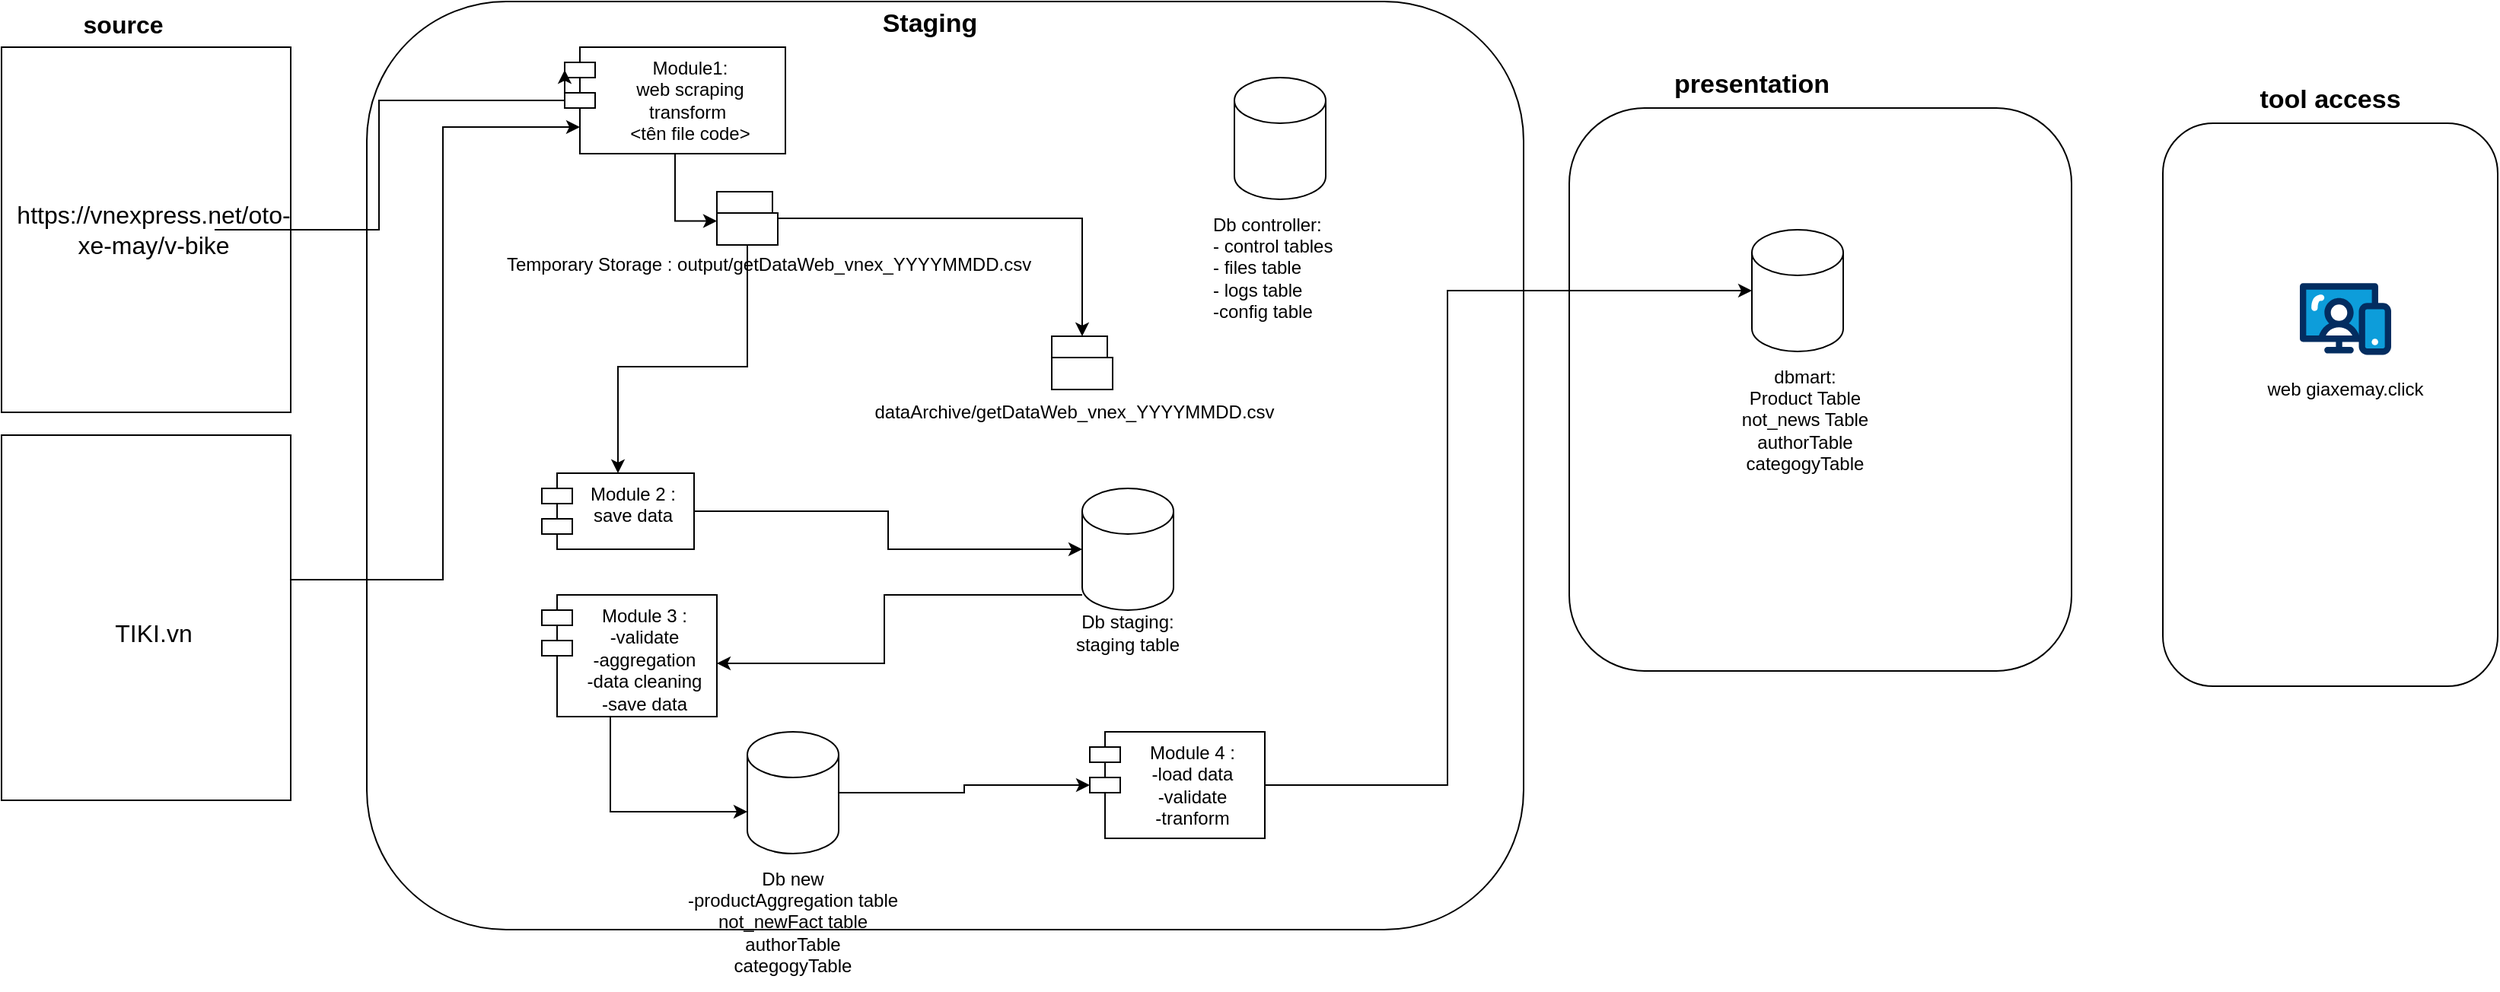 <mxfile version="24.8.4" pages="5">
  <diagram id="dmb31zrkckhpgHorpXxm" name="thiết kế hệ thống">
    <mxGraphModel grid="1" page="1" gridSize="10" guides="1" tooltips="1" connect="1" arrows="1" fold="1" pageScale="1" pageWidth="850" pageHeight="1100" math="0" shadow="0">
      <root>
        <mxCell id="0" />
        <mxCell id="1" parent="0" />
        <mxCell id="tQMDJWdNe0vZUp2bcSFk-1" value="" style="rounded=0;whiteSpace=wrap;html=1;" vertex="1" parent="1">
          <mxGeometry x="40" y="100" width="190" height="240" as="geometry" />
        </mxCell>
        <mxCell id="tQMDJWdNe0vZUp2bcSFk-2" value="&lt;font size=&quot;1&quot; style=&quot;&quot;&gt;&lt;b style=&quot;font-size: 16px;&quot;&gt;source&lt;/b&gt;&lt;/font&gt;" style="text;html=1;align=center;verticalAlign=middle;whiteSpace=wrap;rounded=0;" vertex="1" parent="1">
          <mxGeometry x="90" y="70" width="60" height="30" as="geometry" />
        </mxCell>
        <mxCell id="tQMDJWdNe0vZUp2bcSFk-3" value="&lt;font style=&quot;font-size: 16px;&quot;&gt;https://vnexpress.net/oto-xe-may/v-bike&lt;/font&gt;" style="text;html=1;align=center;verticalAlign=middle;whiteSpace=wrap;rounded=0;" vertex="1" parent="1">
          <mxGeometry x="100" y="205" width="80" height="30" as="geometry" />
        </mxCell>
        <mxCell id="tQMDJWdNe0vZUp2bcSFk-4" value="" style="rounded=1;whiteSpace=wrap;html=1;" vertex="1" parent="1">
          <mxGeometry x="280" y="70" width="760" height="610" as="geometry" />
        </mxCell>
        <mxCell id="tQMDJWdNe0vZUp2bcSFk-5" value="&lt;font size=&quot;1&quot; style=&quot;&quot;&gt;&lt;b style=&quot;font-size: 17px;&quot;&gt;Staging&lt;/b&gt;&lt;/font&gt;" style="text;html=1;align=center;verticalAlign=middle;whiteSpace=wrap;rounded=0;" vertex="1" parent="1">
          <mxGeometry x="620" y="70" width="60" height="30" as="geometry" />
        </mxCell>
        <mxCell id="tQMDJWdNe0vZUp2bcSFk-6" value="Module1:&lt;br&gt;web scraping&lt;br&gt;transform&amp;nbsp;&lt;br&gt;&amp;lt;tên file code&amp;gt;" style="shape=module;align=left;spacingLeft=20;align=center;verticalAlign=top;whiteSpace=wrap;html=1;" vertex="1" parent="1">
          <mxGeometry x="410" y="100" width="145" height="70" as="geometry" />
        </mxCell>
        <mxCell id="tQMDJWdNe0vZUp2bcSFk-7" value="" style="shape=cylinder3;whiteSpace=wrap;html=1;boundedLbl=1;backgroundOutline=1;size=15;" vertex="1" parent="1">
          <mxGeometry x="850" y="120" width="60" height="80" as="geometry" />
        </mxCell>
        <mxCell id="tQMDJWdNe0vZUp2bcSFk-8" value="Db controller:&lt;br&gt;- control tables&lt;div&gt;- files table&lt;/div&gt;&lt;div&gt;- logs table&amp;nbsp;&lt;/div&gt;&lt;div&gt;-config table&lt;/div&gt;" style="text;strokeColor=none;fillColor=none;align=left;verticalAlign=middle;spacingLeft=4;spacingRight=4;overflow=hidden;points=[[0,0.5],[1,0.5]];portConstraint=eastwest;rotatable=0;whiteSpace=wrap;html=1;" vertex="1" parent="1">
          <mxGeometry x="830" y="200" width="120" height="90" as="geometry" />
        </mxCell>
        <mxCell id="tQMDJWdNe0vZUp2bcSFk-9" style="edgeStyle=orthogonalEdgeStyle;rounded=0;orthogonalLoop=1;jettySize=auto;html=1;" edge="1" parent="1" source="tQMDJWdNe0vZUp2bcSFk-10" target="tQMDJWdNe0vZUp2bcSFk-17">
          <mxGeometry relative="1" as="geometry" />
        </mxCell>
        <mxCell id="tQMDJWdNe0vZUp2bcSFk-10" value="Module 2 :&lt;div&gt;save data&lt;/div&gt;" style="shape=module;align=left;spacingLeft=20;align=center;verticalAlign=top;whiteSpace=wrap;html=1;" vertex="1" parent="1">
          <mxGeometry x="395" y="380" width="100" height="50" as="geometry" />
        </mxCell>
        <mxCell id="tQMDJWdNe0vZUp2bcSFk-11" style="edgeStyle=orthogonalEdgeStyle;rounded=0;orthogonalLoop=1;jettySize=auto;html=1;" edge="1" parent="1" source="tQMDJWdNe0vZUp2bcSFk-12" target="tQMDJWdNe0vZUp2bcSFk-10">
          <mxGeometry relative="1" as="geometry">
            <Array as="points">
              <mxPoint x="530" y="310" />
              <mxPoint x="445" y="310" />
            </Array>
          </mxGeometry>
        </mxCell>
        <mxCell id="tQMDJWdNe0vZUp2bcSFk-12" value="" style="shape=folder;fontStyle=1;spacingTop=10;tabWidth=40;tabHeight=14;tabPosition=left;html=1;whiteSpace=wrap;" vertex="1" parent="1">
          <mxGeometry x="510" y="195" width="40" height="35" as="geometry" />
        </mxCell>
        <mxCell id="tQMDJWdNe0vZUp2bcSFk-13" value="Temporary Storage : output/getDataWeb_vnex_YYYYMMDD.csv" style="text;html=1;align=left;verticalAlign=middle;whiteSpace=wrap;rounded=0;" vertex="1" parent="1">
          <mxGeometry x="370" y="230" width="360" height="25" as="geometry" />
        </mxCell>
        <mxCell id="tQMDJWdNe0vZUp2bcSFk-14" value="" style="shape=folder;fontStyle=1;spacingTop=10;tabWidth=40;tabHeight=14;tabPosition=left;html=1;whiteSpace=wrap;" vertex="1" parent="1">
          <mxGeometry x="730" y="290" width="40" height="35" as="geometry" />
        </mxCell>
        <mxCell id="tQMDJWdNe0vZUp2bcSFk-15" value="dataArchive/getDataWeb_vnex_YYYYMMDD.csv" style="text;html=1;align=center;verticalAlign=middle;whiteSpace=wrap;rounded=0;" vertex="1" parent="1">
          <mxGeometry x="590" y="325" width="310" height="30" as="geometry" />
        </mxCell>
        <mxCell id="tQMDJWdNe0vZUp2bcSFk-16" style="edgeStyle=orthogonalEdgeStyle;rounded=0;orthogonalLoop=1;jettySize=auto;html=1;" edge="1" parent="1" source="tQMDJWdNe0vZUp2bcSFk-17" target="tQMDJWdNe0vZUp2bcSFk-19">
          <mxGeometry relative="1" as="geometry">
            <Array as="points">
              <mxPoint x="620" y="460" />
              <mxPoint x="620" y="505" />
            </Array>
          </mxGeometry>
        </mxCell>
        <mxCell id="tQMDJWdNe0vZUp2bcSFk-17" value="" style="shape=cylinder3;whiteSpace=wrap;html=1;boundedLbl=1;backgroundOutline=1;size=15;" vertex="1" parent="1">
          <mxGeometry x="750" y="390" width="60" height="80" as="geometry" />
        </mxCell>
        <mxCell id="tQMDJWdNe0vZUp2bcSFk-18" value="Db staging:&lt;br&gt;staging table" style="text;html=1;align=center;verticalAlign=middle;whiteSpace=wrap;rounded=0;" vertex="1" parent="1">
          <mxGeometry x="735" y="470" width="90" height="30" as="geometry" />
        </mxCell>
        <mxCell id="tQMDJWdNe0vZUp2bcSFk-19" value="Module 3 :&lt;br&gt;-validate&lt;br&gt;-aggregation&lt;br&gt;-data cleaning&lt;br&gt;&lt;div&gt;-save data&lt;br&gt;&lt;div&gt;&lt;br&gt;&lt;/div&gt;&lt;/div&gt;" style="shape=module;align=left;spacingLeft=20;align=center;verticalAlign=top;whiteSpace=wrap;html=1;" vertex="1" parent="1">
          <mxGeometry x="395" y="460" width="115" height="80" as="geometry" />
        </mxCell>
        <mxCell id="tQMDJWdNe0vZUp2bcSFk-20" style="edgeStyle=orthogonalEdgeStyle;rounded=0;orthogonalLoop=1;jettySize=auto;html=1;" edge="1" parent="1" source="tQMDJWdNe0vZUp2bcSFk-21" target="tQMDJWdNe0vZUp2bcSFk-23">
          <mxGeometry relative="1" as="geometry" />
        </mxCell>
        <mxCell id="tQMDJWdNe0vZUp2bcSFk-21" value="" style="shape=cylinder3;whiteSpace=wrap;html=1;boundedLbl=1;backgroundOutline=1;size=15;" vertex="1" parent="1">
          <mxGeometry x="530" y="550" width="60" height="80" as="geometry" />
        </mxCell>
        <mxCell id="tQMDJWdNe0vZUp2bcSFk-22" value="Db new&lt;br&gt;-productAggregation table&lt;br&gt;not_newFact table&lt;br&gt;authorTable&lt;div&gt;categogyTable&lt;/div&gt;" style="text;html=1;align=center;verticalAlign=middle;whiteSpace=wrap;rounded=0;" vertex="1" parent="1">
          <mxGeometry x="440" y="630" width="240" height="90" as="geometry" />
        </mxCell>
        <mxCell id="tQMDJWdNe0vZUp2bcSFk-23" value="Module 4 :&lt;div&gt;-load data&lt;br&gt;-validate&lt;br&gt;-tranform&lt;/div&gt;" style="shape=module;align=left;spacingLeft=20;align=center;verticalAlign=top;whiteSpace=wrap;html=1;" vertex="1" parent="1">
          <mxGeometry x="755" y="550" width="115" height="70" as="geometry" />
        </mxCell>
        <mxCell id="tQMDJWdNe0vZUp2bcSFk-24" value="" style="rounded=1;whiteSpace=wrap;html=1;" vertex="1" parent="1">
          <mxGeometry x="1070" y="140" width="330" height="370" as="geometry" />
        </mxCell>
        <mxCell id="tQMDJWdNe0vZUp2bcSFk-25" value="" style="shape=cylinder3;whiteSpace=wrap;html=1;boundedLbl=1;backgroundOutline=1;size=15;" vertex="1" parent="1">
          <mxGeometry x="1190" y="220" width="60" height="80" as="geometry" />
        </mxCell>
        <mxCell id="tQMDJWdNe0vZUp2bcSFk-26" value="dbmart:&lt;br&gt;Product Table&lt;br&gt;not_news Table&lt;br&gt;authorTable&lt;br&gt;categogyTable" style="text;html=1;align=center;verticalAlign=middle;whiteSpace=wrap;rounded=0;" vertex="1" parent="1">
          <mxGeometry x="1130" y="290" width="190" height="110" as="geometry" />
        </mxCell>
        <mxCell id="tQMDJWdNe0vZUp2bcSFk-27" value="&lt;span style=&quot;font-size: 17px;&quot;&gt;&lt;b&gt;presentation&lt;/b&gt;&lt;/span&gt;" style="text;html=1;align=center;verticalAlign=middle;whiteSpace=wrap;rounded=0;" vertex="1" parent="1">
          <mxGeometry x="1160" y="110" width="60" height="30" as="geometry" />
        </mxCell>
        <mxCell id="tQMDJWdNe0vZUp2bcSFk-28" style="edgeStyle=orthogonalEdgeStyle;rounded=0;orthogonalLoop=1;jettySize=auto;html=1;entryX=0;entryY=0;entryDx=0;entryDy=15;entryPerimeter=0;" edge="1" parent="1" source="tQMDJWdNe0vZUp2bcSFk-3" target="tQMDJWdNe0vZUp2bcSFk-6">
          <mxGeometry relative="1" as="geometry">
            <Array as="points">
              <mxPoint x="288" y="220" />
              <mxPoint x="288" y="135" />
            </Array>
          </mxGeometry>
        </mxCell>
        <mxCell id="tQMDJWdNe0vZUp2bcSFk-29" style="edgeStyle=orthogonalEdgeStyle;rounded=0;orthogonalLoop=1;jettySize=auto;html=1;entryX=0;entryY=0;entryDx=0;entryDy=19.25;entryPerimeter=0;" edge="1" parent="1" source="tQMDJWdNe0vZUp2bcSFk-6" target="tQMDJWdNe0vZUp2bcSFk-12">
          <mxGeometry relative="1" as="geometry" />
        </mxCell>
        <mxCell id="tQMDJWdNe0vZUp2bcSFk-30" style="edgeStyle=orthogonalEdgeStyle;rounded=0;orthogonalLoop=1;jettySize=auto;html=1;entryX=0;entryY=0;entryDx=20;entryDy=0;entryPerimeter=0;" edge="1" parent="1" source="tQMDJWdNe0vZUp2bcSFk-12" target="tQMDJWdNe0vZUp2bcSFk-14">
          <mxGeometry relative="1" as="geometry" />
        </mxCell>
        <mxCell id="tQMDJWdNe0vZUp2bcSFk-31" style="edgeStyle=orthogonalEdgeStyle;rounded=0;orthogonalLoop=1;jettySize=auto;html=1;entryX=0;entryY=0;entryDx=0;entryDy=52.5;entryPerimeter=0;" edge="1" parent="1" source="tQMDJWdNe0vZUp2bcSFk-19" target="tQMDJWdNe0vZUp2bcSFk-21">
          <mxGeometry relative="1" as="geometry">
            <Array as="points">
              <mxPoint x="440" y="603" />
            </Array>
          </mxGeometry>
        </mxCell>
        <mxCell id="tQMDJWdNe0vZUp2bcSFk-32" style="edgeStyle=orthogonalEdgeStyle;rounded=0;orthogonalLoop=1;jettySize=auto;html=1;entryX=0;entryY=0.5;entryDx=0;entryDy=0;entryPerimeter=0;" edge="1" parent="1" source="tQMDJWdNe0vZUp2bcSFk-23" target="tQMDJWdNe0vZUp2bcSFk-25">
          <mxGeometry relative="1" as="geometry">
            <Array as="points">
              <mxPoint x="990" y="585" />
              <mxPoint x="990" y="260" />
            </Array>
          </mxGeometry>
        </mxCell>
        <mxCell id="tQMDJWdNe0vZUp2bcSFk-33" value="" style="rounded=1;whiteSpace=wrap;html=1;" vertex="1" parent="1">
          <mxGeometry x="1460" y="150" width="220" height="370" as="geometry" />
        </mxCell>
        <mxCell id="tQMDJWdNe0vZUp2bcSFk-34" value="&lt;span style=&quot;font-size: 17px;&quot;&gt;&lt;b&gt;tool access&lt;/b&gt;&lt;/span&gt;" style="text;html=1;align=center;verticalAlign=middle;whiteSpace=wrap;rounded=0;" vertex="1" parent="1">
          <mxGeometry x="1515" y="120" width="110" height="30" as="geometry" />
        </mxCell>
        <mxCell id="tQMDJWdNe0vZUp2bcSFk-35" value="" style="verticalLabelPosition=bottom;aspect=fixed;html=1;shape=mxgraph.salesforce.web;" vertex="1" parent="1">
          <mxGeometry x="1550" y="255" width="60" height="47.4" as="geometry" />
        </mxCell>
        <mxCell id="tQMDJWdNe0vZUp2bcSFk-36" value="web giaxemay.click" style="text;html=1;align=center;verticalAlign=middle;whiteSpace=wrap;rounded=0;" vertex="1" parent="1">
          <mxGeometry x="1505" y="310" width="150" height="30" as="geometry" />
        </mxCell>
        <mxCell id="433LUs6v8Q2cJ-PIMVXH-1" value="" style="rounded=0;whiteSpace=wrap;html=1;" vertex="1" parent="1">
          <mxGeometry x="40" y="355" width="190" height="240" as="geometry" />
        </mxCell>
        <mxCell id="433LUs6v8Q2cJ-PIMVXH-2" value="&lt;span style=&quot;font-size: 16px;&quot;&gt;TIKI.vn&lt;/span&gt;" style="text;html=1;align=center;verticalAlign=middle;whiteSpace=wrap;rounded=0;" vertex="1" parent="1">
          <mxGeometry x="100" y="470" width="80" height="30" as="geometry" />
        </mxCell>
        <mxCell id="433LUs6v8Q2cJ-PIMVXH-3" style="edgeStyle=orthogonalEdgeStyle;rounded=0;orthogonalLoop=1;jettySize=auto;html=1;entryX=0;entryY=0.75;entryDx=10;entryDy=0;entryPerimeter=0;" edge="1" parent="1" source="433LUs6v8Q2cJ-PIMVXH-1" target="tQMDJWdNe0vZUp2bcSFk-6">
          <mxGeometry relative="1" as="geometry">
            <Array as="points">
              <mxPoint x="330" y="450" />
              <mxPoint x="330" y="153" />
            </Array>
          </mxGeometry>
        </mxCell>
      </root>
    </mxGraphModel>
  </diagram>
  <diagram name="DBStaging" id="qApJzgcuTR9B1go0Uq3Y">
    <mxGraphModel grid="1" page="1" gridSize="10" guides="1" tooltips="1" connect="1" arrows="1" fold="1" pageScale="1" pageWidth="850" pageHeight="1100" math="0" shadow="0">
      <root>
        <mxCell id="0" />
        <mxCell id="1" parent="0" />
        <mxCell id="xzBUps2542oEF7cr53s2-1" value="DBStaging_VNEX" style="swimlane;fontStyle=0;childLayout=stackLayout;horizontal=1;startSize=26;fillColor=none;horizontalStack=0;resizeParent=1;resizeParentMax=0;resizeLast=0;collapsible=1;marginBottom=0;whiteSpace=wrap;html=1;" vertex="1" parent="1">
          <mxGeometry x="180" y="170" width="280" height="521" as="geometry" />
        </mxCell>
        <mxCell id="xzBUps2542oEF7cr53s2-2" value="id -Serial" style="text;strokeColor=none;fillColor=none;align=left;verticalAlign=top;spacingLeft=4;spacingRight=4;overflow=hidden;rotatable=0;points=[[0,0.5],[1,0.5]];portConstraint=eastwest;whiteSpace=wrap;html=1;" vertex="1" parent="xzBUps2542oEF7cr53s2-1">
          <mxGeometry y="26" width="280" height="27" as="geometry" />
        </mxCell>
        <mxCell id="xzBUps2542oEF7cr53s2-13" value="model_name - varchar(255)" style="text;strokeColor=none;fillColor=none;align=left;verticalAlign=top;spacingLeft=4;spacingRight=4;overflow=hidden;rotatable=0;points=[[0,0.5],[1,0.5]];portConstraint=eastwest;whiteSpace=wrap;html=1;" vertex="1" parent="xzBUps2542oEF7cr53s2-1">
          <mxGeometry y="53" width="280" height="26" as="geometry" />
        </mxCell>
        <mxCell id="UFjOV6CtRlkHPbVzq0-9-21" value="color - varchar(255)" style="text;strokeColor=none;fillColor=none;align=left;verticalAlign=top;spacingLeft=4;spacingRight=4;overflow=hidden;rotatable=0;points=[[0,0.5],[1,0.5]];portConstraint=eastwest;whiteSpace=wrap;html=1;" vertex="1" parent="xzBUps2542oEF7cr53s2-1">
          <mxGeometry y="79" width="280" height="26" as="geometry" />
        </mxCell>
        <mxCell id="xzBUps2542oEF7cr53s2-16" value="price - float" style="text;strokeColor=none;fillColor=none;align=left;verticalAlign=top;spacingLeft=4;spacingRight=4;overflow=hidden;rotatable=0;points=[[0,0.5],[1,0.5]];portConstraint=eastwest;whiteSpace=wrap;html=1;" vertex="1" parent="xzBUps2542oEF7cr53s2-1">
          <mxGeometry y="105" width="280" height="26" as="geometry" />
        </mxCell>
        <mxCell id="xzBUps2542oEF7cr53s2-18" value="brand - varchar(255)" style="text;strokeColor=none;fillColor=none;align=left;verticalAlign=top;spacingLeft=4;spacingRight=4;overflow=hidden;rotatable=0;points=[[0,0.5],[1,0.5]];portConstraint=eastwest;whiteSpace=wrap;html=1;" vertex="1" parent="xzBUps2542oEF7cr53s2-1">
          <mxGeometry y="131" width="280" height="26" as="geometry" />
        </mxCell>
        <mxCell id="xzBUps2542oEF7cr53s2-17" value="version- varchar (255)" style="text;strokeColor=none;fillColor=none;align=left;verticalAlign=top;spacingLeft=4;spacingRight=4;overflow=hidden;rotatable=0;points=[[0,0.5],[1,0.5]];portConstraint=eastwest;whiteSpace=wrap;html=1;" vertex="1" parent="xzBUps2542oEF7cr53s2-1">
          <mxGeometry y="157" width="280" height="26" as="geometry" />
        </mxCell>
        <mxCell id="xzBUps2542oEF7cr53s2-3" value="name - varchar(500)" style="text;strokeColor=none;fillColor=none;align=left;verticalAlign=top;spacingLeft=4;spacingRight=4;overflow=hidden;rotatable=0;points=[[0,0.5],[1,0.5]];portConstraint=eastwest;whiteSpace=wrap;html=1;" vertex="1" parent="xzBUps2542oEF7cr53s2-1">
          <mxGeometry y="183" width="280" height="26" as="geometry" />
        </mxCell>
        <mxCell id="UFjOV6CtRlkHPbVzq0-9-18" value="engine_capacity -varchar(255)" style="text;strokeColor=none;fillColor=none;align=left;verticalAlign=top;spacingLeft=4;spacingRight=4;overflow=hidden;rotatable=0;points=[[0,0.5],[1,0.5]];portConstraint=eastwest;whiteSpace=wrap;html=1;" vertex="1" parent="xzBUps2542oEF7cr53s2-1">
          <mxGeometry y="209" width="280" height="26" as="geometry" />
        </mxCell>
        <mxCell id="UFjOV6CtRlkHPbVzq0-9-19" value="engine_type &lt;span class=&quot;hljs-type&quot;&gt;VARCHAR&lt;/span&gt;(&lt;span class=&quot;hljs-number&quot;&gt;255&lt;/span&gt;)" style="text;strokeColor=none;fillColor=none;align=left;verticalAlign=top;spacingLeft=4;spacingRight=4;overflow=hidden;rotatable=0;points=[[0,0.5],[1,0.5]];portConstraint=eastwest;whiteSpace=wrap;html=1;" vertex="1" parent="xzBUps2542oEF7cr53s2-1">
          <mxGeometry y="235" width="280" height="26" as="geometry" />
        </mxCell>
        <mxCell id="UFjOV6CtRlkHPbVzq0-9-20" value="&amp;nbsp;transmission_type &lt;span class=&quot;hljs-type&quot;&gt;VARCHAR&lt;/span&gt;(&lt;span class=&quot;hljs-number&quot;&gt;255&lt;/span&gt;)" style="text;strokeColor=none;fillColor=none;align=left;verticalAlign=top;spacingLeft=4;spacingRight=4;overflow=hidden;rotatable=0;points=[[0,0.5],[1,0.5]];portConstraint=eastwest;whiteSpace=wrap;html=1;" vertex="1" parent="xzBUps2542oEF7cr53s2-1">
          <mxGeometry y="261" width="280" height="26" as="geometry" />
        </mxCell>
        <mxCell id="45IjH20kS6a7lJ8hGtY_-1" value="&amp;nbsp;features TEXT //tính năng nổi bật&amp;nbsp; &amp;nbsp;" style="text;strokeColor=none;fillColor=none;align=left;verticalAlign=top;spacingLeft=4;spacingRight=4;overflow=hidden;rotatable=0;points=[[0,0.5],[1,0.5]];portConstraint=eastwest;whiteSpace=wrap;html=1;" vertex="1" parent="xzBUps2542oEF7cr53s2-1">
          <mxGeometry y="287" width="280" height="26" as="geometry" />
        </mxCell>
        <mxCell id="xzBUps2542oEF7cr53s2-5" value="author_name- text" style="text;strokeColor=none;fillColor=none;align=left;verticalAlign=top;spacingLeft=4;spacingRight=4;overflow=hidden;rotatable=0;points=[[0,0.5],[1,0.5]];portConstraint=eastwest;whiteSpace=wrap;html=1;" vertex="1" parent="xzBUps2542oEF7cr53s2-1">
          <mxGeometry y="313" width="280" height="26" as="geometry" />
        </mxCell>
        <mxCell id="xzBUps2542oEF7cr53s2-6" value="time_up - timestamp" style="text;strokeColor=none;fillColor=none;align=left;verticalAlign=top;spacingLeft=4;spacingRight=4;overflow=hidden;rotatable=0;points=[[0,0.5],[1,0.5]];portConstraint=eastwest;whiteSpace=wrap;html=1;" vertex="1" parent="xzBUps2542oEF7cr53s2-1">
          <mxGeometry y="339" width="280" height="26" as="geometry" />
        </mxCell>
        <mxCell id="xzBUps2542oEF7cr53s2-7" value="pUrl - varchar(1000) //page source url" style="text;strokeColor=none;fillColor=none;align=left;verticalAlign=top;spacingLeft=4;spacingRight=4;overflow=hidden;rotatable=0;points=[[0,0.5],[1,0.5]];portConstraint=eastwest;whiteSpace=wrap;html=1;" vertex="1" parent="xzBUps2542oEF7cr53s2-1">
          <mxGeometry y="365" width="280" height="26" as="geometry" />
        </mxCell>
        <mxCell id="xzBUps2542oEF7cr53s2-8" value="type - varchar(255)" style="text;strokeColor=none;fillColor=none;align=left;verticalAlign=top;spacingLeft=4;spacingRight=4;overflow=hidden;rotatable=0;points=[[0,0.5],[1,0.5]];portConstraint=eastwest;whiteSpace=wrap;html=1;" vertex="1" parent="xzBUps2542oEF7cr53s2-1">
          <mxGeometry y="391" width="280" height="26" as="geometry" />
        </mxCell>
        <mxCell id="xzBUps2542oEF7cr53s2-9" value="image_url - text" style="text;strokeColor=none;fillColor=none;align=left;verticalAlign=top;spacingLeft=4;spacingRight=4;overflow=hidden;rotatable=0;points=[[0,0.5],[1,0.5]];portConstraint=eastwest;whiteSpace=wrap;html=1;" vertex="1" parent="xzBUps2542oEF7cr53s2-1">
          <mxGeometry y="417" width="280" height="26" as="geometry" />
        </mxCell>
        <mxCell id="xzBUps2542oEF7cr53s2-10" value="source_name - varchar(255)" style="text;strokeColor=none;fillColor=none;align=left;verticalAlign=top;spacingLeft=4;spacingRight=4;overflow=hidden;rotatable=0;points=[[0,0.5],[1,0.5]];portConstraint=eastwest;whiteSpace=wrap;html=1;" vertex="1" parent="xzBUps2542oEF7cr53s2-1">
          <mxGeometry y="443" width="280" height="26" as="geometry" />
        </mxCell>
        <mxCell id="xzBUps2542oEF7cr53s2-11" value="status - varchar(255)" style="text;strokeColor=none;fillColor=none;align=left;verticalAlign=top;spacingLeft=4;spacingRight=4;overflow=hidden;rotatable=0;points=[[0,0.5],[1,0.5]];portConstraint=eastwest;whiteSpace=wrap;html=1;" vertex="1" parent="xzBUps2542oEF7cr53s2-1">
          <mxGeometry y="469" width="280" height="26" as="geometry" />
        </mxCell>
        <mxCell id="xzBUps2542oEF7cr53s2-12" value="create_at - Timestamp" style="text;strokeColor=none;fillColor=none;align=left;verticalAlign=top;spacingLeft=4;spacingRight=4;overflow=hidden;rotatable=0;points=[[0,0.5],[1,0.5]];portConstraint=eastwest;whiteSpace=wrap;html=1;" vertex="1" parent="xzBUps2542oEF7cr53s2-1">
          <mxGeometry y="495" width="280" height="26" as="geometry" />
        </mxCell>
        <mxCell id="UFjOV6CtRlkHPbVzq0-9-1" value="DBStaging_Tiki" style="swimlane;fontStyle=0;childLayout=stackLayout;horizontal=1;startSize=26;fillColor=none;horizontalStack=0;resizeParent=1;resizeParentMax=0;resizeLast=0;collapsible=1;marginBottom=0;whiteSpace=wrap;html=1;" vertex="1" parent="1">
          <mxGeometry x="520" y="170" width="280" height="468" as="geometry" />
        </mxCell>
        <mxCell id="UFjOV6CtRlkHPbVzq0-9-2" value="id -Serial" style="text;strokeColor=none;fillColor=none;align=left;verticalAlign=top;spacingLeft=4;spacingRight=4;overflow=hidden;rotatable=0;points=[[0,0.5],[1,0.5]];portConstraint=eastwest;whiteSpace=wrap;html=1;" vertex="1" parent="UFjOV6CtRlkHPbVzq0-9-1">
          <mxGeometry y="26" width="280" height="26" as="geometry" />
        </mxCell>
        <mxCell id="UFjOV6CtRlkHPbVzq0-9-3" value="model_name - varchar(255)" style="text;strokeColor=none;fillColor=none;align=left;verticalAlign=top;spacingLeft=4;spacingRight=4;overflow=hidden;rotatable=0;points=[[0,0.5],[1,0.5]];portConstraint=eastwest;whiteSpace=wrap;html=1;" vertex="1" parent="UFjOV6CtRlkHPbVzq0-9-1">
          <mxGeometry y="52" width="280" height="26" as="geometry" />
        </mxCell>
        <mxCell id="UFjOV6CtRlkHPbVzq0-9-4" value="color - varchar(255)" style="text;strokeColor=none;fillColor=none;align=left;verticalAlign=top;spacingLeft=4;spacingRight=4;overflow=hidden;rotatable=0;points=[[0,0.5],[1,0.5]];portConstraint=eastwest;whiteSpace=wrap;html=1;" vertex="1" parent="UFjOV6CtRlkHPbVzq0-9-1">
          <mxGeometry y="78" width="280" height="26" as="geometry" />
        </mxCell>
        <mxCell id="UFjOV6CtRlkHPbVzq0-9-5" value="price -float" style="text;strokeColor=none;fillColor=none;align=left;verticalAlign=top;spacingLeft=4;spacingRight=4;overflow=hidden;rotatable=0;points=[[0,0.5],[1,0.5]];portConstraint=eastwest;whiteSpace=wrap;html=1;" vertex="1" parent="UFjOV6CtRlkHPbVzq0-9-1">
          <mxGeometry y="104" width="280" height="26" as="geometry" />
        </mxCell>
        <mxCell id="UFjOV6CtRlkHPbVzq0-9-23" value="brand - varchar(255)" style="text;strokeColor=none;fillColor=none;align=left;verticalAlign=top;spacingLeft=4;spacingRight=4;overflow=hidden;rotatable=0;points=[[0,0.5],[1,0.5]];portConstraint=eastwest;whiteSpace=wrap;html=1;" vertex="1" parent="UFjOV6CtRlkHPbVzq0-9-1">
          <mxGeometry y="130" width="280" height="26" as="geometry" />
        </mxCell>
        <mxCell id="UFjOV6CtRlkHPbVzq0-9-6" value="version- varchar (255)" style="text;strokeColor=none;fillColor=none;align=left;verticalAlign=top;spacingLeft=4;spacingRight=4;overflow=hidden;rotatable=0;points=[[0,0.5],[1,0.5]];portConstraint=eastwest;whiteSpace=wrap;html=1;" vertex="1" parent="UFjOV6CtRlkHPbVzq0-9-1">
          <mxGeometry y="156" width="280" height="26" as="geometry" />
        </mxCell>
        <mxCell id="UFjOV6CtRlkHPbVzq0-9-7" value="name - varchar(500)" style="text;strokeColor=none;fillColor=none;align=left;verticalAlign=top;spacingLeft=4;spacingRight=4;overflow=hidden;rotatable=0;points=[[0,0.5],[1,0.5]];portConstraint=eastwest;whiteSpace=wrap;html=1;" vertex="1" parent="UFjOV6CtRlkHPbVzq0-9-1">
          <mxGeometry y="182" width="280" height="26" as="geometry" />
        </mxCell>
        <mxCell id="UFjOV6CtRlkHPbVzq0-9-8" value="engine_capacity -varchar(255)" style="text;strokeColor=none;fillColor=none;align=left;verticalAlign=top;spacingLeft=4;spacingRight=4;overflow=hidden;rotatable=0;points=[[0,0.5],[1,0.5]];portConstraint=eastwest;whiteSpace=wrap;html=1;" vertex="1" parent="UFjOV6CtRlkHPbVzq0-9-1">
          <mxGeometry y="208" width="280" height="26" as="geometry" />
        </mxCell>
        <mxCell id="UFjOV6CtRlkHPbVzq0-9-10" value="author_name- text" style="text;strokeColor=none;fillColor=none;align=left;verticalAlign=top;spacingLeft=4;spacingRight=4;overflow=hidden;rotatable=0;points=[[0,0.5],[1,0.5]];portConstraint=eastwest;whiteSpace=wrap;html=1;" vertex="1" parent="UFjOV6CtRlkHPbVzq0-9-1">
          <mxGeometry y="234" width="280" height="26" as="geometry" />
        </mxCell>
        <mxCell id="UFjOV6CtRlkHPbVzq0-9-11" value="time_up - timestamp" style="text;strokeColor=none;fillColor=none;align=left;verticalAlign=top;spacingLeft=4;spacingRight=4;overflow=hidden;rotatable=0;points=[[0,0.5],[1,0.5]];portConstraint=eastwest;whiteSpace=wrap;html=1;" vertex="1" parent="UFjOV6CtRlkHPbVzq0-9-1">
          <mxGeometry y="260" width="280" height="26" as="geometry" />
        </mxCell>
        <mxCell id="UFjOV6CtRlkHPbVzq0-9-12" value="pUrl - varchar(1000) //page source url" style="text;strokeColor=none;fillColor=none;align=left;verticalAlign=top;spacingLeft=4;spacingRight=4;overflow=hidden;rotatable=0;points=[[0,0.5],[1,0.5]];portConstraint=eastwest;whiteSpace=wrap;html=1;" vertex="1" parent="UFjOV6CtRlkHPbVzq0-9-1">
          <mxGeometry y="286" width="280" height="26" as="geometry" />
        </mxCell>
        <mxCell id="UFjOV6CtRlkHPbVzq0-9-13" value="type - varchar(255)" style="text;strokeColor=none;fillColor=none;align=left;verticalAlign=top;spacingLeft=4;spacingRight=4;overflow=hidden;rotatable=0;points=[[0,0.5],[1,0.5]];portConstraint=eastwest;whiteSpace=wrap;html=1;" vertex="1" parent="UFjOV6CtRlkHPbVzq0-9-1">
          <mxGeometry y="312" width="280" height="26" as="geometry" />
        </mxCell>
        <mxCell id="UFjOV6CtRlkHPbVzq0-9-14" value="image_url - text" style="text;strokeColor=none;fillColor=none;align=left;verticalAlign=top;spacingLeft=4;spacingRight=4;overflow=hidden;rotatable=0;points=[[0,0.5],[1,0.5]];portConstraint=eastwest;whiteSpace=wrap;html=1;" vertex="1" parent="UFjOV6CtRlkHPbVzq0-9-1">
          <mxGeometry y="338" width="280" height="26" as="geometry" />
        </mxCell>
        <mxCell id="UFjOV6CtRlkHPbVzq0-9-15" value="source_name - varchar(255)" style="text;strokeColor=none;fillColor=none;align=left;verticalAlign=top;spacingLeft=4;spacingRight=4;overflow=hidden;rotatable=0;points=[[0,0.5],[1,0.5]];portConstraint=eastwest;whiteSpace=wrap;html=1;" vertex="1" parent="UFjOV6CtRlkHPbVzq0-9-1">
          <mxGeometry y="364" width="280" height="26" as="geometry" />
        </mxCell>
        <mxCell id="UFjOV6CtRlkHPbVzq0-9-24" value=" customer_reviews TEXT //bình luận khách hàng" style="text;strokeColor=none;fillColor=none;align=left;verticalAlign=top;spacingLeft=4;spacingRight=4;overflow=hidden;rotatable=0;points=[[0,0.5],[1,0.5]];portConstraint=eastwest;whiteSpace=wrap;html=1;" vertex="1" parent="UFjOV6CtRlkHPbVzq0-9-1">
          <mxGeometry y="390" width="280" height="26" as="geometry" />
        </mxCell>
        <mxCell id="UFjOV6CtRlkHPbVzq0-9-16" value="status - varchar(255)" style="text;strokeColor=none;fillColor=none;align=left;verticalAlign=top;spacingLeft=4;spacingRight=4;overflow=hidden;rotatable=0;points=[[0,0.5],[1,0.5]];portConstraint=eastwest;whiteSpace=wrap;html=1;" vertex="1" parent="UFjOV6CtRlkHPbVzq0-9-1">
          <mxGeometry y="416" width="280" height="26" as="geometry" />
        </mxCell>
        <mxCell id="UFjOV6CtRlkHPbVzq0-9-17" value="create_at - Timestamp" style="text;strokeColor=none;fillColor=none;align=left;verticalAlign=top;spacingLeft=4;spacingRight=4;overflow=hidden;rotatable=0;points=[[0,0.5],[1,0.5]];portConstraint=eastwest;whiteSpace=wrap;html=1;" vertex="1" parent="UFjOV6CtRlkHPbVzq0-9-1">
          <mxGeometry y="442" width="280" height="26" as="geometry" />
        </mxCell>
      </root>
    </mxGraphModel>
  </diagram>
  <diagram id="8Cb4m1HtlZ4qwxTw09Ol" name="dbControll">
    <mxGraphModel grid="1" page="1" gridSize="10" guides="1" tooltips="1" connect="1" arrows="1" fold="1" pageScale="1" pageWidth="850" pageHeight="1100" math="0" shadow="0">
      <root>
        <mxCell id="0" />
        <mxCell id="1" parent="0" />
        <mxCell id="ubIO18NdrNsZvKzKsq_i-1" value="Controlls" style="swimlane;fontStyle=0;childLayout=stackLayout;horizontal=1;startSize=26;fillColor=none;horizontalStack=0;resizeParent=1;resizeParentMax=0;resizeLast=0;collapsible=1;marginBottom=0;whiteSpace=wrap;html=1;" vertex="1" parent="1">
          <mxGeometry x="200" y="170" width="140" height="208" as="geometry" />
        </mxCell>
        <mxCell id="ubIO18NdrNsZvKzKsq_i-2" value="id - Serial" style="text;strokeColor=none;fillColor=none;align=left;verticalAlign=top;spacingLeft=4;spacingRight=4;overflow=hidden;rotatable=0;points=[[0,0.5],[1,0.5]];portConstraint=eastwest;whiteSpace=wrap;html=1;" vertex="1" parent="ubIO18NdrNsZvKzKsq_i-1">
          <mxGeometry y="26" width="140" height="26" as="geometry" />
        </mxCell>
        <mxCell id="ubIO18NdrNsZvKzKsq_i-3" value="config_id&amp;nbsp; - int" style="text;strokeColor=none;fillColor=none;align=left;verticalAlign=top;spacingLeft=4;spacingRight=4;overflow=hidden;rotatable=0;points=[[0,0.5],[1,0.5]];portConstraint=eastwest;whiteSpace=wrap;html=1;" vertex="1" parent="ubIO18NdrNsZvKzKsq_i-1">
          <mxGeometry y="52" width="140" height="26" as="geometry" />
        </mxCell>
        <mxCell id="ubIO18NdrNsZvKzKsq_i-4" value="name - varchar(255)" style="text;strokeColor=none;fillColor=none;align=left;verticalAlign=top;spacingLeft=4;spacingRight=4;overflow=hidden;rotatable=0;points=[[0,0.5],[1,0.5]];portConstraint=eastwest;whiteSpace=wrap;html=1;" vertex="1" parent="ubIO18NdrNsZvKzKsq_i-1">
          <mxGeometry y="78" width="140" height="26" as="geometry" />
        </mxCell>
        <mxCell id="ubIO18NdrNsZvKzKsq_i-12" value="description -text" style="text;strokeColor=none;fillColor=none;align=left;verticalAlign=top;spacingLeft=4;spacingRight=4;overflow=hidden;rotatable=0;points=[[0,0.5],[1,0.5]];portConstraint=eastwest;whiteSpace=wrap;html=1;" vertex="1" parent="ubIO18NdrNsZvKzKsq_i-1">
          <mxGeometry y="104" width="140" height="26" as="geometry" />
        </mxCell>
        <mxCell id="ubIO18NdrNsZvKzKsq_i-13" value="status - varchar(255)" style="text;strokeColor=none;fillColor=none;align=left;verticalAlign=top;spacingLeft=4;spacingRight=4;overflow=hidden;rotatable=0;points=[[0,0.5],[1,0.5]];portConstraint=eastwest;whiteSpace=wrap;html=1;" vertex="1" parent="ubIO18NdrNsZvKzKsq_i-1">
          <mxGeometry y="130" width="140" height="26" as="geometry" />
        </mxCell>
        <mxCell id="ubIO18NdrNsZvKzKsq_i-14" value="create_at - timestamp" style="text;strokeColor=none;fillColor=none;align=left;verticalAlign=top;spacingLeft=4;spacingRight=4;overflow=hidden;rotatable=0;points=[[0,0.5],[1,0.5]];portConstraint=eastwest;whiteSpace=wrap;html=1;" vertex="1" parent="ubIO18NdrNsZvKzKsq_i-1">
          <mxGeometry y="156" width="140" height="26" as="geometry" />
        </mxCell>
        <mxCell id="ubIO18NdrNsZvKzKsq_i-15" value="update_at - timestamp" style="text;strokeColor=none;fillColor=none;align=left;verticalAlign=top;spacingLeft=4;spacingRight=4;overflow=hidden;rotatable=0;points=[[0,0.5],[1,0.5]];portConstraint=eastwest;whiteSpace=wrap;html=1;" vertex="1" parent="ubIO18NdrNsZvKzKsq_i-1">
          <mxGeometry y="182" width="140" height="26" as="geometry" />
        </mxCell>
        <mxCell id="ubIO18NdrNsZvKzKsq_i-5" value="logs" style="swimlane;fontStyle=0;childLayout=stackLayout;horizontal=1;startSize=26;fillColor=none;horizontalStack=0;resizeParent=1;resizeParentMax=0;resizeLast=0;collapsible=1;marginBottom=0;whiteSpace=wrap;html=1;" vertex="1" parent="1">
          <mxGeometry x="500" y="205" width="240" height="182" as="geometry" />
        </mxCell>
        <mxCell id="ubIO18NdrNsZvKzKsq_i-6" value="id - Serial" style="text;strokeColor=none;fillColor=none;align=left;verticalAlign=top;spacingLeft=4;spacingRight=4;overflow=hidden;rotatable=0;points=[[0,0.5],[1,0.5]];portConstraint=eastwest;whiteSpace=wrap;html=1;" vertex="1" parent="ubIO18NdrNsZvKzKsq_i-5">
          <mxGeometry y="26" width="240" height="26" as="geometry" />
        </mxCell>
        <mxCell id="ubIO18NdrNsZvKzKsq_i-7" value="event_name - varchar(255)" style="text;strokeColor=none;fillColor=none;align=left;verticalAlign=top;spacingLeft=4;spacingRight=4;overflow=hidden;rotatable=0;points=[[0,0.5],[1,0.5]];portConstraint=eastwest;whiteSpace=wrap;html=1;" vertex="1" parent="ubIO18NdrNsZvKzKsq_i-5">
          <mxGeometry y="52" width="240" height="26" as="geometry" />
        </mxCell>
        <mxCell id="ubIO18NdrNsZvKzKsq_i-8" value="event_type - varchar(255)" style="text;strokeColor=none;fillColor=none;align=left;verticalAlign=top;spacingLeft=4;spacingRight=4;overflow=hidden;rotatable=0;points=[[0,0.5],[1,0.5]];portConstraint=eastwest;whiteSpace=wrap;html=1;" vertex="1" parent="ubIO18NdrNsZvKzKsq_i-5">
          <mxGeometry y="78" width="240" height="26" as="geometry" />
        </mxCell>
        <mxCell id="ubIO18NdrNsZvKzKsq_i-9" value="status - varchar(255)" style="text;strokeColor=none;fillColor=none;align=left;verticalAlign=top;spacingLeft=4;spacingRight=4;overflow=hidden;rotatable=0;points=[[0,0.5],[1,0.5]];portConstraint=eastwest;whiteSpace=wrap;html=1;" vertex="1" parent="ubIO18NdrNsZvKzKsq_i-5">
          <mxGeometry y="104" width="240" height="26" as="geometry" />
        </mxCell>
        <mxCell id="ubIO18NdrNsZvKzKsq_i-10" value="location - varchar(255)" style="text;strokeColor=none;fillColor=none;align=left;verticalAlign=top;spacingLeft=4;spacingRight=4;overflow=hidden;rotatable=0;points=[[0,0.5],[1,0.5]];portConstraint=eastwest;whiteSpace=wrap;html=1;" vertex="1" parent="ubIO18NdrNsZvKzKsq_i-5">
          <mxGeometry y="130" width="240" height="26" as="geometry" />
        </mxCell>
        <mxCell id="ubIO18NdrNsZvKzKsq_i-11" value="create_at - Timestamp" style="text;strokeColor=none;fillColor=none;align=left;verticalAlign=top;spacingLeft=4;spacingRight=4;overflow=hidden;rotatable=0;points=[[0,0.5],[1,0.5]];portConstraint=eastwest;whiteSpace=wrap;html=1;" vertex="1" parent="ubIO18NdrNsZvKzKsq_i-5">
          <mxGeometry y="156" width="240" height="26" as="geometry" />
        </mxCell>
        <mxCell id="dPNc5c39EvYprp-qF2Lc-1" value="Config" style="swimlane;fontStyle=0;childLayout=stackLayout;horizontal=1;startSize=26;fillColor=none;horizontalStack=0;resizeParent=1;resizeParentMax=0;resizeLast=0;collapsible=1;marginBottom=0;whiteSpace=wrap;html=1;" vertex="1" parent="1">
          <mxGeometry x="570" y="400" width="230" height="364" as="geometry" />
        </mxCell>
        <mxCell id="dPNc5c39EvYprp-qF2Lc-2" value="id - Serial" style="text;strokeColor=none;fillColor=none;align=left;verticalAlign=top;spacingLeft=4;spacingRight=4;overflow=hidden;rotatable=0;points=[[0,0.5],[1,0.5]];portConstraint=eastwest;whiteSpace=wrap;html=1;" vertex="1" parent="dPNc5c39EvYprp-qF2Lc-1">
          <mxGeometry y="26" width="230" height="26" as="geometry" />
        </mxCell>
        <mxCell id="dPNc5c39EvYprp-qF2Lc-3" value="name - varchar(255)" style="text;strokeColor=none;fillColor=none;align=left;verticalAlign=top;spacingLeft=4;spacingRight=4;overflow=hidden;rotatable=0;points=[[0,0.5],[1,0.5]];portConstraint=eastwest;whiteSpace=wrap;html=1;" vertex="1" parent="dPNc5c39EvYprp-qF2Lc-1">
          <mxGeometry y="52" width="230" height="26" as="geometry" />
        </mxCell>
        <mxCell id="dPNc5c39EvYprp-qF2Lc-4" value="desciption -text&amp;nbsp;" style="text;strokeColor=none;fillColor=none;align=left;verticalAlign=top;spacingLeft=4;spacingRight=4;overflow=hidden;rotatable=0;points=[[0,0.5],[1,0.5]];portConstraint=eastwest;whiteSpace=wrap;html=1;" vertex="1" parent="dPNc5c39EvYprp-qF2Lc-1">
          <mxGeometry y="78" width="230" height="26" as="geometry" />
        </mxCell>
        <mxCell id="dPNc5c39EvYprp-qF2Lc-5" value="source_path - varchar(500)" style="text;strokeColor=none;fillColor=none;align=left;verticalAlign=top;spacingLeft=4;spacingRight=4;overflow=hidden;rotatable=0;points=[[0,0.5],[1,0.5]];portConstraint=eastwest;whiteSpace=wrap;html=1;" vertex="1" parent="dPNc5c39EvYprp-qF2Lc-1">
          <mxGeometry y="104" width="230" height="26" as="geometry" />
        </mxCell>
        <mxCell id="dPNc5c39EvYprp-qF2Lc-6" value="destination - varchar(500)" style="text;strokeColor=none;fillColor=none;align=left;verticalAlign=top;spacingLeft=4;spacingRight=4;overflow=hidden;rotatable=0;points=[[0,0.5],[1,0.5]];portConstraint=eastwest;whiteSpace=wrap;html=1;" vertex="1" parent="dPNc5c39EvYprp-qF2Lc-1">
          <mxGeometry y="130" width="230" height="26" as="geometry" />
        </mxCell>
        <mxCell id="dPNc5c39EvYprp-qF2Lc-7" value="column -text" style="text;strokeColor=none;fillColor=none;align=left;verticalAlign=top;spacingLeft=4;spacingRight=4;overflow=hidden;rotatable=0;points=[[0,0.5],[1,0.5]];portConstraint=eastwest;whiteSpace=wrap;html=1;" vertex="1" parent="dPNc5c39EvYprp-qF2Lc-1">
          <mxGeometry y="156" width="230" height="26" as="geometry" />
        </mxCell>
        <mxCell id="dPNc5c39EvYprp-qF2Lc-8" value="separator - varchar(500)" style="text;strokeColor=none;fillColor=none;align=left;verticalAlign=top;spacingLeft=4;spacingRight=4;overflow=hidden;rotatable=0;points=[[0,0.5],[1,0.5]];portConstraint=eastwest;whiteSpace=wrap;html=1;" vertex="1" parent="dPNc5c39EvYprp-qF2Lc-1">
          <mxGeometry y="182" width="230" height="26" as="geometry" />
        </mxCell>
        <mxCell id="dPNc5c39EvYprp-qF2Lc-9" value="location -varchar (500)" style="text;strokeColor=none;fillColor=none;align=left;verticalAlign=top;spacingLeft=4;spacingRight=4;overflow=hidden;rotatable=0;points=[[0,0.5],[1,0.5]];portConstraint=eastwest;whiteSpace=wrap;html=1;" vertex="1" parent="dPNc5c39EvYprp-qF2Lc-1">
          <mxGeometry y="208" width="230" height="26" as="geometry" />
        </mxCell>
        <mxCell id="dPNc5c39EvYprp-qF2Lc-10" value="fomat -varchar (500)" style="text;strokeColor=none;fillColor=none;align=left;verticalAlign=top;spacingLeft=4;spacingRight=4;overflow=hidden;rotatable=0;points=[[0,0.5],[1,0.5]];portConstraint=eastwest;whiteSpace=wrap;html=1;" vertex="1" parent="dPNc5c39EvYprp-qF2Lc-1">
          <mxGeometry y="234" width="230" height="26" as="geometry" />
        </mxCell>
        <mxCell id="dPNc5c39EvYprp-qF2Lc-11" value="create_at -Timestamp" style="text;strokeColor=none;fillColor=none;align=left;verticalAlign=top;spacingLeft=4;spacingRight=4;overflow=hidden;rotatable=0;points=[[0,0.5],[1,0.5]];portConstraint=eastwest;whiteSpace=wrap;html=1;" vertex="1" parent="dPNc5c39EvYprp-qF2Lc-1">
          <mxGeometry y="260" width="230" height="26" as="geometry" />
        </mxCell>
        <mxCell id="dPNc5c39EvYprp-qF2Lc-12" value="update_at -Timestamp" style="text;strokeColor=none;fillColor=none;align=left;verticalAlign=top;spacingLeft=4;spacingRight=4;overflow=hidden;rotatable=0;points=[[0,0.5],[1,0.5]];portConstraint=eastwest;whiteSpace=wrap;html=1;" vertex="1" parent="dPNc5c39EvYprp-qF2Lc-1">
          <mxGeometry y="286" width="230" height="26" as="geometry" />
        </mxCell>
        <mxCell id="dPNc5c39EvYprp-qF2Lc-13" value="create_by -varchar(255)" style="text;strokeColor=none;fillColor=none;align=left;verticalAlign=top;spacingLeft=4;spacingRight=4;overflow=hidden;rotatable=0;points=[[0,0.5],[1,0.5]];portConstraint=eastwest;whiteSpace=wrap;html=1;" vertex="1" parent="dPNc5c39EvYprp-qF2Lc-1">
          <mxGeometry y="312" width="230" height="26" as="geometry" />
        </mxCell>
        <mxCell id="dPNc5c39EvYprp-qF2Lc-14" value="update_by -varchar(255)" style="text;strokeColor=none;fillColor=none;align=left;verticalAlign=top;spacingLeft=4;spacingRight=4;overflow=hidden;rotatable=0;points=[[0,0.5],[1,0.5]];portConstraint=eastwest;whiteSpace=wrap;html=1;" vertex="1" parent="dPNc5c39EvYprp-qF2Lc-1">
          <mxGeometry y="338" width="230" height="26" as="geometry" />
        </mxCell>
        <mxCell id="dPNc5c39EvYprp-qF2Lc-15" value="Files" style="swimlane;fontStyle=0;childLayout=stackLayout;horizontal=1;startSize=26;fillColor=none;horizontalStack=0;resizeParent=1;resizeParentMax=0;resizeLast=0;collapsible=1;marginBottom=0;whiteSpace=wrap;html=1;" vertex="1" parent="1">
          <mxGeometry x="90" y="387" width="325" height="390" as="geometry" />
        </mxCell>
        <mxCell id="dPNc5c39EvYprp-qF2Lc-16" value="id - Serial" style="text;strokeColor=none;fillColor=none;align=left;verticalAlign=top;spacingLeft=4;spacingRight=4;overflow=hidden;rotatable=0;points=[[0,0.5],[1,0.5]];portConstraint=eastwest;whiteSpace=wrap;html=1;" vertex="1" parent="dPNc5c39EvYprp-qF2Lc-15">
          <mxGeometry y="26" width="325" height="26" as="geometry" />
        </mxCell>
        <mxCell id="dPNc5c39EvYprp-qF2Lc-17" value="configs_id - int" style="text;strokeColor=none;fillColor=none;align=left;verticalAlign=top;spacingLeft=4;spacingRight=4;overflow=hidden;rotatable=0;points=[[0,0.5],[1,0.5]];portConstraint=eastwest;whiteSpace=wrap;html=1;" vertex="1" parent="dPNc5c39EvYprp-qF2Lc-15">
          <mxGeometry y="52" width="325" height="26" as="geometry" />
        </mxCell>
        <mxCell id="dPNc5c39EvYprp-qF2Lc-20" value="name - varchar(255)" style="text;strokeColor=none;fillColor=none;align=left;verticalAlign=top;spacingLeft=4;spacingRight=4;overflow=hidden;rotatable=0;points=[[0,0.5],[1,0.5]];portConstraint=eastwest;whiteSpace=wrap;html=1;" vertex="1" parent="dPNc5c39EvYprp-qF2Lc-15">
          <mxGeometry y="78" width="325" height="26" as="geometry" />
        </mxCell>
        <mxCell id="dPNc5c39EvYprp-qF2Lc-21" value="column_name - varchar(255)" style="text;strokeColor=none;fillColor=none;align=left;verticalAlign=top;spacingLeft=4;spacingRight=4;overflow=hidden;rotatable=0;points=[[0,0.5],[1,0.5]];portConstraint=eastwest;whiteSpace=wrap;html=1;" vertex="1" parent="dPNc5c39EvYprp-qF2Lc-15">
          <mxGeometry y="104" width="325" height="26" as="geometry" />
        </mxCell>
        <mxCell id="dPNc5c39EvYprp-qF2Lc-22" value="data_fomat -varchar(255)" style="text;strokeColor=none;fillColor=none;align=left;verticalAlign=top;spacingLeft=4;spacingRight=4;overflow=hidden;rotatable=0;points=[[0,0.5],[1,0.5]];portConstraint=eastwest;whiteSpace=wrap;html=1;" vertex="1" parent="dPNc5c39EvYprp-qF2Lc-15">
          <mxGeometry y="130" width="325" height="26" as="geometry" />
        </mxCell>
        <mxCell id="dPNc5c39EvYprp-qF2Lc-23" value="file_save - Timestamp" style="text;strokeColor=none;fillColor=none;align=left;verticalAlign=top;spacingLeft=4;spacingRight=4;overflow=hidden;rotatable=0;points=[[0,0.5],[1,0.5]];portConstraint=eastwest;whiteSpace=wrap;html=1;" vertex="1" parent="dPNc5c39EvYprp-qF2Lc-15">
          <mxGeometry y="156" width="325" height="26" as="geometry" />
        </mxCell>
        <mxCell id="dPNc5c39EvYprp-qF2Lc-24" value="dir_save - varchar(255)" style="text;strokeColor=none;fillColor=none;align=left;verticalAlign=top;spacingLeft=4;spacingRight=4;overflow=hidden;rotatable=0;points=[[0,0.5],[1,0.5]];portConstraint=eastwest;whiteSpace=wrap;html=1;" vertex="1" parent="dPNc5c39EvYprp-qF2Lc-15">
          <mxGeometry y="182" width="325" height="26" as="geometry" />
        </mxCell>
        <mxCell id="dPNc5c39EvYprp-qF2Lc-25" value="dir_achive - varchar(255)" style="text;strokeColor=none;fillColor=none;align=left;verticalAlign=top;spacingLeft=4;spacingRight=4;overflow=hidden;rotatable=0;points=[[0,0.5],[1,0.5]];portConstraint=eastwest;whiteSpace=wrap;html=1;" vertex="1" parent="dPNc5c39EvYprp-qF2Lc-15">
          <mxGeometry y="208" width="325" height="26" as="geometry" />
        </mxCell>
        <mxCell id="dPNc5c39EvYprp-qF2Lc-26" value="note -text" style="text;strokeColor=none;fillColor=none;align=left;verticalAlign=top;spacingLeft=4;spacingRight=4;overflow=hidden;rotatable=0;points=[[0,0.5],[1,0.5]];portConstraint=eastwest;whiteSpace=wrap;html=1;" vertex="1" parent="dPNc5c39EvYprp-qF2Lc-15">
          <mxGeometry y="234" width="325" height="26" as="geometry" />
        </mxCell>
        <mxCell id="dPNc5c39EvYprp-qF2Lc-27" value="status - varchar(255)" style="text;strokeColor=none;fillColor=none;align=left;verticalAlign=top;spacingLeft=4;spacingRight=4;overflow=hidden;rotatable=0;points=[[0,0.5],[1,0.5]];portConstraint=eastwest;whiteSpace=wrap;html=1;" vertex="1" parent="dPNc5c39EvYprp-qF2Lc-15">
          <mxGeometry y="260" width="325" height="26" as="geometry" />
        </mxCell>
        <mxCell id="dPNc5c39EvYprp-qF2Lc-28" value="create_at - Timestamp" style="text;strokeColor=none;fillColor=none;align=left;verticalAlign=top;spacingLeft=4;spacingRight=4;overflow=hidden;rotatable=0;points=[[0,0.5],[1,0.5]];portConstraint=eastwest;whiteSpace=wrap;html=1;" vertex="1" parent="dPNc5c39EvYprp-qF2Lc-15">
          <mxGeometry y="286" width="325" height="26" as="geometry" />
        </mxCell>
        <mxCell id="dPNc5c39EvYprp-qF2Lc-29" value="update_at - Timestamp" style="text;strokeColor=none;fillColor=none;align=left;verticalAlign=top;spacingLeft=4;spacingRight=4;overflow=hidden;rotatable=0;points=[[0,0.5],[1,0.5]];portConstraint=eastwest;whiteSpace=wrap;html=1;" vertex="1" parent="dPNc5c39EvYprp-qF2Lc-15">
          <mxGeometry y="312" width="325" height="26" as="geometry" />
        </mxCell>
        <mxCell id="dPNc5c39EvYprp-qF2Lc-30" value="create_by - varchar(255)" style="text;strokeColor=none;fillColor=none;align=left;verticalAlign=top;spacingLeft=4;spacingRight=4;overflow=hidden;rotatable=0;points=[[0,0.5],[1,0.5]];portConstraint=eastwest;whiteSpace=wrap;html=1;" vertex="1" parent="dPNc5c39EvYprp-qF2Lc-15">
          <mxGeometry y="338" width="325" height="26" as="geometry" />
        </mxCell>
        <mxCell id="dPNc5c39EvYprp-qF2Lc-18" value="update_by - varchar(255)" style="text;strokeColor=none;fillColor=none;align=left;verticalAlign=top;spacingLeft=4;spacingRight=4;overflow=hidden;rotatable=0;points=[[0,0.5],[1,0.5]];portConstraint=eastwest;whiteSpace=wrap;html=1;" vertex="1" parent="dPNc5c39EvYprp-qF2Lc-15">
          <mxGeometry y="364" width="325" height="26" as="geometry" />
        </mxCell>
        <mxCell id="dPNc5c39EvYprp-qF2Lc-31" style="edgeStyle=orthogonalEdgeStyle;rounded=0;orthogonalLoop=1;jettySize=auto;html=1;startArrow=ERoneToMany;startFill=0;endArrow=ERmandOne;endFill=0;" edge="1" parent="1" source="ubIO18NdrNsZvKzKsq_i-2" target="dPNc5c39EvYprp-qF2Lc-2">
          <mxGeometry relative="1" as="geometry" />
        </mxCell>
        <mxCell id="dPNc5c39EvYprp-qF2Lc-32" style="edgeStyle=orthogonalEdgeStyle;rounded=0;orthogonalLoop=1;jettySize=auto;html=1;entryX=0;entryY=0.5;entryDx=0;entryDy=0;endArrow=ERmandOne;endFill=0;startArrow=ERoneToMany;startFill=0;" edge="1" parent="1" source="dPNc5c39EvYprp-qF2Lc-17" target="dPNc5c39EvYprp-qF2Lc-2">
          <mxGeometry relative="1" as="geometry" />
        </mxCell>
      </root>
    </mxGraphModel>
  </diagram>
  <diagram id="HSD0n1mG_GESFLazKYmA" name="DBNew">
    <mxGraphModel grid="1" page="1" gridSize="10" guides="1" tooltips="1" connect="1" arrows="1" fold="1" pageScale="1" pageWidth="850" pageHeight="1100" math="0" shadow="0">
      <root>
        <mxCell id="0" />
        <mxCell id="1" parent="0" />
        <mxCell id="S4EsJn5eR2sjhfqs9mal-1" value="brandDim" style="shape=table;startSize=20;container=1;collapsible=1;childLayout=tableLayout;fixedRows=1;rowLines=0;fontStyle=1;align=center;resizeLast=1;html=1;" vertex="1" parent="1">
          <mxGeometry x="500" y="-710" width="180" height="150" as="geometry" />
        </mxCell>
        <mxCell id="S4EsJn5eR2sjhfqs9mal-2" value="" style="shape=tableRow;horizontal=0;startSize=0;swimlaneHead=0;swimlaneBody=0;fillColor=none;collapsible=0;dropTarget=0;points=[[0,0.5],[1,0.5]];portConstraint=eastwest;top=0;left=0;right=0;bottom=1;" vertex="1" parent="S4EsJn5eR2sjhfqs9mal-1">
          <mxGeometry y="20" width="180" height="30" as="geometry" />
        </mxCell>
        <mxCell id="S4EsJn5eR2sjhfqs9mal-3" value="PK" style="shape=partialRectangle;connectable=0;fillColor=none;top=0;left=0;bottom=0;right=0;fontStyle=1;overflow=hidden;whiteSpace=wrap;html=1;" vertex="1" parent="S4EsJn5eR2sjhfqs9mal-2">
          <mxGeometry width="30" height="30" as="geometry">
            <mxRectangle width="30" height="30" as="alternateBounds" />
          </mxGeometry>
        </mxCell>
        <mxCell id="S4EsJn5eR2sjhfqs9mal-4" value="brand_id" style="shape=partialRectangle;connectable=0;fillColor=none;top=0;left=0;bottom=0;right=0;align=left;spacingLeft=6;fontStyle=5;overflow=hidden;whiteSpace=wrap;html=1;" vertex="1" parent="S4EsJn5eR2sjhfqs9mal-2">
          <mxGeometry x="30" width="150" height="30" as="geometry">
            <mxRectangle width="150" height="30" as="alternateBounds" />
          </mxGeometry>
        </mxCell>
        <mxCell id="S4EsJn5eR2sjhfqs9mal-5" value="" style="shape=tableRow;horizontal=0;startSize=0;swimlaneHead=0;swimlaneBody=0;fillColor=none;collapsible=0;dropTarget=0;points=[[0,0.5],[1,0.5]];portConstraint=eastwest;top=0;left=0;right=0;bottom=0;" vertex="1" parent="S4EsJn5eR2sjhfqs9mal-1">
          <mxGeometry y="50" width="180" height="30" as="geometry" />
        </mxCell>
        <mxCell id="S4EsJn5eR2sjhfqs9mal-6" value="" style="shape=partialRectangle;connectable=0;fillColor=none;top=0;left=0;bottom=0;right=0;editable=1;overflow=hidden;whiteSpace=wrap;html=1;" vertex="1" parent="S4EsJn5eR2sjhfqs9mal-5">
          <mxGeometry width="30" height="30" as="geometry">
            <mxRectangle width="30" height="30" as="alternateBounds" />
          </mxGeometry>
        </mxCell>
        <mxCell id="S4EsJn5eR2sjhfqs9mal-7" value="brand_name varchar(255)" style="shape=partialRectangle;connectable=0;fillColor=none;top=0;left=0;bottom=0;right=0;align=left;spacingLeft=6;overflow=hidden;whiteSpace=wrap;html=1;" vertex="1" parent="S4EsJn5eR2sjhfqs9mal-5">
          <mxGeometry x="30" width="150" height="30" as="geometry">
            <mxRectangle width="150" height="30" as="alternateBounds" />
          </mxGeometry>
        </mxCell>
        <mxCell id="S4EsJn5eR2sjhfqs9mal-8" value="" style="shape=tableRow;horizontal=0;startSize=0;swimlaneHead=0;swimlaneBody=0;fillColor=none;collapsible=0;dropTarget=0;points=[[0,0.5],[1,0.5]];portConstraint=eastwest;top=0;left=0;right=0;bottom=0;" vertex="1" parent="S4EsJn5eR2sjhfqs9mal-1">
          <mxGeometry y="80" width="180" height="30" as="geometry" />
        </mxCell>
        <mxCell id="S4EsJn5eR2sjhfqs9mal-9" value="" style="shape=partialRectangle;connectable=0;fillColor=none;top=0;left=0;bottom=0;right=0;editable=1;overflow=hidden;whiteSpace=wrap;html=1;" vertex="1" parent="S4EsJn5eR2sjhfqs9mal-8">
          <mxGeometry width="30" height="30" as="geometry">
            <mxRectangle width="30" height="30" as="alternateBounds" />
          </mxGeometry>
        </mxCell>
        <mxCell id="S4EsJn5eR2sjhfqs9mal-10" value="Row 2" style="shape=partialRectangle;connectable=0;fillColor=none;top=0;left=0;bottom=0;right=0;align=left;spacingLeft=6;overflow=hidden;whiteSpace=wrap;html=1;" vertex="1" parent="S4EsJn5eR2sjhfqs9mal-8">
          <mxGeometry x="30" width="150" height="30" as="geometry">
            <mxRectangle width="150" height="30" as="alternateBounds" />
          </mxGeometry>
        </mxCell>
        <mxCell id="S4EsJn5eR2sjhfqs9mal-11" value="" style="shape=tableRow;horizontal=0;startSize=0;swimlaneHead=0;swimlaneBody=0;fillColor=none;collapsible=0;dropTarget=0;points=[[0,0.5],[1,0.5]];portConstraint=eastwest;top=0;left=0;right=0;bottom=0;" vertex="1" parent="S4EsJn5eR2sjhfqs9mal-1">
          <mxGeometry y="110" width="180" height="30" as="geometry" />
        </mxCell>
        <mxCell id="S4EsJn5eR2sjhfqs9mal-12" value="" style="shape=partialRectangle;connectable=0;fillColor=none;top=0;left=0;bottom=0;right=0;editable=1;overflow=hidden;whiteSpace=wrap;html=1;" vertex="1" parent="S4EsJn5eR2sjhfqs9mal-11">
          <mxGeometry width="30" height="30" as="geometry">
            <mxRectangle width="30" height="30" as="alternateBounds" />
          </mxGeometry>
        </mxCell>
        <mxCell id="S4EsJn5eR2sjhfqs9mal-13" value="Row 3" style="shape=partialRectangle;connectable=0;fillColor=none;top=0;left=0;bottom=0;right=0;align=left;spacingLeft=6;overflow=hidden;whiteSpace=wrap;html=1;" vertex="1" parent="S4EsJn5eR2sjhfqs9mal-11">
          <mxGeometry x="30" width="150" height="30" as="geometry">
            <mxRectangle width="150" height="30" as="alternateBounds" />
          </mxGeometry>
        </mxCell>
        <mxCell id="S4EsJn5eR2sjhfqs9mal-40" value="typeDim" style="shape=table;startSize=30;container=1;collapsible=1;childLayout=tableLayout;fixedRows=1;rowLines=0;fontStyle=1;align=center;resizeLast=1;html=1;" vertex="1" parent="1">
          <mxGeometry x="500" y="-820" width="180" height="90" as="geometry" />
        </mxCell>
        <mxCell id="S4EsJn5eR2sjhfqs9mal-41" value="" style="shape=tableRow;horizontal=0;startSize=0;swimlaneHead=0;swimlaneBody=0;fillColor=none;collapsible=0;dropTarget=0;points=[[0,0.5],[1,0.5]];portConstraint=eastwest;top=0;left=0;right=0;bottom=1;" vertex="1" parent="S4EsJn5eR2sjhfqs9mal-40">
          <mxGeometry y="30" width="180" height="30" as="geometry" />
        </mxCell>
        <mxCell id="S4EsJn5eR2sjhfqs9mal-42" value="PK" style="shape=partialRectangle;connectable=0;fillColor=none;top=0;left=0;bottom=0;right=0;fontStyle=1;overflow=hidden;whiteSpace=wrap;html=1;" vertex="1" parent="S4EsJn5eR2sjhfqs9mal-41">
          <mxGeometry width="30" height="30" as="geometry">
            <mxRectangle width="30" height="30" as="alternateBounds" />
          </mxGeometry>
        </mxCell>
        <mxCell id="S4EsJn5eR2sjhfqs9mal-43" value="id" style="shape=partialRectangle;connectable=0;fillColor=none;top=0;left=0;bottom=0;right=0;align=left;spacingLeft=6;fontStyle=5;overflow=hidden;whiteSpace=wrap;html=1;" vertex="1" parent="S4EsJn5eR2sjhfqs9mal-41">
          <mxGeometry x="30" width="150" height="30" as="geometry">
            <mxRectangle width="150" height="30" as="alternateBounds" />
          </mxGeometry>
        </mxCell>
        <mxCell id="S4EsJn5eR2sjhfqs9mal-44" value="" style="shape=tableRow;horizontal=0;startSize=0;swimlaneHead=0;swimlaneBody=0;fillColor=none;collapsible=0;dropTarget=0;points=[[0,0.5],[1,0.5]];portConstraint=eastwest;top=0;left=0;right=0;bottom=0;" vertex="1" parent="S4EsJn5eR2sjhfqs9mal-40">
          <mxGeometry y="60" width="180" height="30" as="geometry" />
        </mxCell>
        <mxCell id="S4EsJn5eR2sjhfqs9mal-45" value="" style="shape=partialRectangle;connectable=0;fillColor=none;top=0;left=0;bottom=0;right=0;editable=1;overflow=hidden;whiteSpace=wrap;html=1;" vertex="1" parent="S4EsJn5eR2sjhfqs9mal-44">
          <mxGeometry width="30" height="30" as="geometry">
            <mxRectangle width="30" height="30" as="alternateBounds" />
          </mxGeometry>
        </mxCell>
        <mxCell id="S4EsJn5eR2sjhfqs9mal-46" value="type_name varchar(255)" style="shape=partialRectangle;connectable=0;fillColor=none;top=0;left=0;bottom=0;right=0;align=left;spacingLeft=6;overflow=hidden;whiteSpace=wrap;html=1;" vertex="1" parent="S4EsJn5eR2sjhfqs9mal-44">
          <mxGeometry x="30" width="150" height="30" as="geometry">
            <mxRectangle width="150" height="30" as="alternateBounds" />
          </mxGeometry>
        </mxCell>
        <mxCell id="S4EsJn5eR2sjhfqs9mal-79" value="priceFact" style="shape=table;startSize=30;container=1;collapsible=1;childLayout=tableLayout;fixedRows=1;rowLines=0;fontStyle=1;align=center;resizeLast=1;html=1;" vertex="1" parent="1">
          <mxGeometry x="110" y="-890" width="270" height="260" as="geometry" />
        </mxCell>
        <mxCell id="S4EsJn5eR2sjhfqs9mal-80" value="" style="shape=tableRow;horizontal=0;startSize=0;swimlaneHead=0;swimlaneBody=0;fillColor=none;collapsible=0;dropTarget=0;points=[[0,0.5],[1,0.5]];portConstraint=eastwest;top=0;left=0;right=0;bottom=1;" vertex="1" parent="S4EsJn5eR2sjhfqs9mal-79">
          <mxGeometry y="30" width="270" height="30" as="geometry" />
        </mxCell>
        <mxCell id="S4EsJn5eR2sjhfqs9mal-81" value="PK" style="shape=partialRectangle;connectable=0;fillColor=none;top=0;left=0;bottom=0;right=0;fontStyle=1;overflow=hidden;whiteSpace=wrap;html=1;" vertex="1" parent="S4EsJn5eR2sjhfqs9mal-80">
          <mxGeometry width="30" height="30" as="geometry">
            <mxRectangle width="30" height="30" as="alternateBounds" />
          </mxGeometry>
        </mxCell>
        <mxCell id="S4EsJn5eR2sjhfqs9mal-82" value="id Serial" style="shape=partialRectangle;connectable=0;fillColor=none;top=0;left=0;bottom=0;right=0;align=left;spacingLeft=6;fontStyle=5;overflow=hidden;whiteSpace=wrap;html=1;" vertex="1" parent="S4EsJn5eR2sjhfqs9mal-80">
          <mxGeometry x="30" width="240" height="30" as="geometry">
            <mxRectangle width="240" height="30" as="alternateBounds" />
          </mxGeometry>
        </mxCell>
        <mxCell id="S4EsJn5eR2sjhfqs9mal-83" value="" style="shape=tableRow;horizontal=0;startSize=0;swimlaneHead=0;swimlaneBody=0;fillColor=none;collapsible=0;dropTarget=0;points=[[0,0.5],[1,0.5]];portConstraint=eastwest;top=0;left=0;right=0;bottom=0;" vertex="1" parent="S4EsJn5eR2sjhfqs9mal-79">
          <mxGeometry y="60" width="270" height="30" as="geometry" />
        </mxCell>
        <mxCell id="S4EsJn5eR2sjhfqs9mal-84" value="" style="shape=partialRectangle;connectable=0;fillColor=none;top=0;left=0;bottom=0;right=0;editable=1;overflow=hidden;whiteSpace=wrap;html=1;" vertex="1" parent="S4EsJn5eR2sjhfqs9mal-83">
          <mxGeometry width="30" height="30" as="geometry">
            <mxRectangle width="30" height="30" as="alternateBounds" />
          </mxGeometry>
        </mxCell>
        <mxCell id="S4EsJn5eR2sjhfqs9mal-85" value="model_id int" style="shape=partialRectangle;connectable=0;fillColor=none;top=0;left=0;bottom=0;right=0;align=left;spacingLeft=6;overflow=hidden;whiteSpace=wrap;html=1;" vertex="1" parent="S4EsJn5eR2sjhfqs9mal-83">
          <mxGeometry x="30" width="240" height="30" as="geometry">
            <mxRectangle width="240" height="30" as="alternateBounds" />
          </mxGeometry>
        </mxCell>
        <mxCell id="-vHnxcomdBp00i1czS1j-28" value="" style="shape=tableRow;horizontal=0;startSize=0;swimlaneHead=0;swimlaneBody=0;fillColor=none;collapsible=0;dropTarget=0;points=[[0,0.5],[1,0.5]];portConstraint=eastwest;top=0;left=0;right=0;bottom=0;" vertex="1" parent="S4EsJn5eR2sjhfqs9mal-79">
          <mxGeometry y="90" width="270" height="30" as="geometry" />
        </mxCell>
        <mxCell id="-vHnxcomdBp00i1czS1j-29" value="" style="shape=partialRectangle;connectable=0;fillColor=none;top=0;left=0;bottom=0;right=0;editable=1;overflow=hidden;whiteSpace=wrap;html=1;" vertex="1" parent="-vHnxcomdBp00i1czS1j-28">
          <mxGeometry width="30" height="30" as="geometry">
            <mxRectangle width="30" height="30" as="alternateBounds" />
          </mxGeometry>
        </mxCell>
        <mxCell id="-vHnxcomdBp00i1czS1j-30" value="type_id int" style="shape=partialRectangle;connectable=0;fillColor=none;top=0;left=0;bottom=0;right=0;align=left;spacingLeft=6;overflow=hidden;whiteSpace=wrap;html=1;" vertex="1" parent="-vHnxcomdBp00i1czS1j-28">
          <mxGeometry x="30" width="240" height="30" as="geometry">
            <mxRectangle width="240" height="30" as="alternateBounds" />
          </mxGeometry>
        </mxCell>
        <mxCell id="S4EsJn5eR2sjhfqs9mal-86" value="" style="shape=tableRow;horizontal=0;startSize=0;swimlaneHead=0;swimlaneBody=0;fillColor=none;collapsible=0;dropTarget=0;points=[[0,0.5],[1,0.5]];portConstraint=eastwest;top=0;left=0;right=0;bottom=0;" vertex="1" parent="S4EsJn5eR2sjhfqs9mal-79">
          <mxGeometry y="120" width="270" height="30" as="geometry" />
        </mxCell>
        <mxCell id="S4EsJn5eR2sjhfqs9mal-87" value="" style="shape=partialRectangle;connectable=0;fillColor=none;top=0;left=0;bottom=0;right=0;editable=1;overflow=hidden;whiteSpace=wrap;html=1;" vertex="1" parent="S4EsJn5eR2sjhfqs9mal-86">
          <mxGeometry width="30" height="30" as="geometry">
            <mxRectangle width="30" height="30" as="alternateBounds" />
          </mxGeometry>
        </mxCell>
        <mxCell id="S4EsJn5eR2sjhfqs9mal-88" value="brand_id varchar(255)" style="shape=partialRectangle;connectable=0;fillColor=none;top=0;left=0;bottom=0;right=0;align=left;spacingLeft=6;overflow=hidden;whiteSpace=wrap;html=1;" vertex="1" parent="S4EsJn5eR2sjhfqs9mal-86">
          <mxGeometry x="30" width="240" height="30" as="geometry">
            <mxRectangle width="240" height="30" as="alternateBounds" />
          </mxGeometry>
        </mxCell>
        <mxCell id="S4EsJn5eR2sjhfqs9mal-92" value="" style="shape=tableRow;horizontal=0;startSize=0;swimlaneHead=0;swimlaneBody=0;fillColor=none;collapsible=0;dropTarget=0;points=[[0,0.5],[1,0.5]];portConstraint=eastwest;top=0;left=0;right=0;bottom=0;" vertex="1" parent="S4EsJn5eR2sjhfqs9mal-79">
          <mxGeometry y="150" width="270" height="30" as="geometry" />
        </mxCell>
        <mxCell id="S4EsJn5eR2sjhfqs9mal-93" value="" style="shape=partialRectangle;connectable=0;fillColor=none;top=0;left=0;bottom=0;right=0;editable=1;overflow=hidden;whiteSpace=wrap;html=1;" vertex="1" parent="S4EsJn5eR2sjhfqs9mal-92">
          <mxGeometry width="30" height="30" as="geometry">
            <mxRectangle width="30" height="30" as="alternateBounds" />
          </mxGeometry>
        </mxCell>
        <mxCell id="S4EsJn5eR2sjhfqs9mal-94" value="price float" style="shape=partialRectangle;connectable=0;fillColor=none;top=0;left=0;bottom=0;right=0;align=left;spacingLeft=6;overflow=hidden;whiteSpace=wrap;html=1;" vertex="1" parent="S4EsJn5eR2sjhfqs9mal-92">
          <mxGeometry x="30" width="240" height="30" as="geometry">
            <mxRectangle width="240" height="30" as="alternateBounds" />
          </mxGeometry>
        </mxCell>
        <mxCell id="S4EsJn5eR2sjhfqs9mal-95" value="" style="shape=tableRow;horizontal=0;startSize=0;swimlaneHead=0;swimlaneBody=0;fillColor=none;collapsible=0;dropTarget=0;points=[[0,0.5],[1,0.5]];portConstraint=eastwest;top=0;left=0;right=0;bottom=0;" vertex="1" parent="S4EsJn5eR2sjhfqs9mal-79">
          <mxGeometry y="180" width="270" height="20" as="geometry" />
        </mxCell>
        <mxCell id="S4EsJn5eR2sjhfqs9mal-96" value="" style="shape=partialRectangle;connectable=0;fillColor=none;top=0;left=0;bottom=0;right=0;editable=1;overflow=hidden;whiteSpace=wrap;html=1;" vertex="1" parent="S4EsJn5eR2sjhfqs9mal-95">
          <mxGeometry width="30" height="20" as="geometry">
            <mxRectangle width="30" height="20" as="alternateBounds" />
          </mxGeometry>
        </mxCell>
        <mxCell id="S4EsJn5eR2sjhfqs9mal-97" value="engine_capacity varchar(255)" style="shape=partialRectangle;connectable=0;fillColor=none;top=0;left=0;bottom=0;right=0;align=left;spacingLeft=6;overflow=hidden;whiteSpace=wrap;html=1;" vertex="1" parent="S4EsJn5eR2sjhfqs9mal-95">
          <mxGeometry x="30" width="240" height="20" as="geometry">
            <mxRectangle width="240" height="20" as="alternateBounds" />
          </mxGeometry>
        </mxCell>
        <mxCell id="S4EsJn5eR2sjhfqs9mal-101" value="" style="shape=tableRow;horizontal=0;startSize=0;swimlaneHead=0;swimlaneBody=0;fillColor=none;collapsible=0;dropTarget=0;points=[[0,0.5],[1,0.5]];portConstraint=eastwest;top=0;left=0;right=0;bottom=0;" vertex="1" parent="S4EsJn5eR2sjhfqs9mal-79">
          <mxGeometry y="200" width="270" height="30" as="geometry" />
        </mxCell>
        <mxCell id="S4EsJn5eR2sjhfqs9mal-102" value="" style="shape=partialRectangle;connectable=0;fillColor=none;top=0;left=0;bottom=0;right=0;editable=1;overflow=hidden;whiteSpace=wrap;html=1;" vertex="1" parent="S4EsJn5eR2sjhfqs9mal-101">
          <mxGeometry width="30" height="30" as="geometry">
            <mxRectangle width="30" height="30" as="alternateBounds" />
          </mxGeometry>
        </mxCell>
        <mxCell id="S4EsJn5eR2sjhfqs9mal-103" value="created_at Timestamp" style="shape=partialRectangle;connectable=0;fillColor=none;top=0;left=0;bottom=0;right=0;align=left;spacingLeft=6;overflow=hidden;whiteSpace=wrap;html=1;" vertex="1" parent="S4EsJn5eR2sjhfqs9mal-101">
          <mxGeometry x="30" width="240" height="30" as="geometry">
            <mxRectangle width="240" height="30" as="alternateBounds" />
          </mxGeometry>
        </mxCell>
        <mxCell id="S4EsJn5eR2sjhfqs9mal-89" value="" style="shape=tableRow;horizontal=0;startSize=0;swimlaneHead=0;swimlaneBody=0;fillColor=none;collapsible=0;dropTarget=0;points=[[0,0.5],[1,0.5]];portConstraint=eastwest;top=0;left=0;right=0;bottom=0;" vertex="1" parent="S4EsJn5eR2sjhfqs9mal-79">
          <mxGeometry y="230" width="270" height="30" as="geometry" />
        </mxCell>
        <mxCell id="S4EsJn5eR2sjhfqs9mal-90" value="" style="shape=partialRectangle;connectable=0;fillColor=none;top=0;left=0;bottom=0;right=0;editable=1;overflow=hidden;whiteSpace=wrap;html=1;" vertex="1" parent="S4EsJn5eR2sjhfqs9mal-89">
          <mxGeometry width="30" height="30" as="geometry">
            <mxRectangle width="30" height="30" as="alternateBounds" />
          </mxGeometry>
        </mxCell>
        <mxCell id="S4EsJn5eR2sjhfqs9mal-91" value="source varchar(255)" style="shape=partialRectangle;connectable=0;fillColor=none;top=0;left=0;bottom=0;right=0;align=left;spacingLeft=6;overflow=hidden;whiteSpace=wrap;html=1;" vertex="1" parent="S4EsJn5eR2sjhfqs9mal-89">
          <mxGeometry x="30" width="240" height="30" as="geometry">
            <mxRectangle width="240" height="30" as="alternateBounds" />
          </mxGeometry>
        </mxCell>
        <mxCell id="-vHnxcomdBp00i1czS1j-27" style="edgeStyle=orthogonalEdgeStyle;rounded=0;orthogonalLoop=1;jettySize=auto;html=1;entryX=0;entryY=0.5;entryDx=0;entryDy=0;startArrow=ERmany;startFill=0;endArrow=ERmandOne;endFill=0;" edge="1" parent="1" source="S4EsJn5eR2sjhfqs9mal-86" target="S4EsJn5eR2sjhfqs9mal-2">
          <mxGeometry relative="1" as="geometry" />
        </mxCell>
        <mxCell id="-vHnxcomdBp00i1czS1j-31" style="edgeStyle=orthogonalEdgeStyle;rounded=0;orthogonalLoop=1;jettySize=auto;html=1;startArrow=ERmany;startFill=0;endArrow=ERmandOne;endFill=0;" edge="1" parent="1" source="-vHnxcomdBp00i1czS1j-28" target="S4EsJn5eR2sjhfqs9mal-41">
          <mxGeometry relative="1" as="geometry" />
        </mxCell>
        <mxCell id="-vHnxcomdBp00i1czS1j-64" value="motobikeDim" style="shape=table;startSize=30;container=1;collapsible=1;childLayout=tableLayout;fixedRows=1;rowLines=0;fontStyle=1;align=center;resizeLast=1;html=1;" vertex="1" parent="1">
          <mxGeometry x="500" y="-1120" width="280" height="290" as="geometry" />
        </mxCell>
        <mxCell id="-vHnxcomdBp00i1czS1j-65" value="" style="shape=tableRow;horizontal=0;startSize=0;swimlaneHead=0;swimlaneBody=0;fillColor=none;collapsible=0;dropTarget=0;points=[[0,0.5],[1,0.5]];portConstraint=eastwest;top=0;left=0;right=0;bottom=1;" vertex="1" parent="-vHnxcomdBp00i1czS1j-64">
          <mxGeometry y="30" width="280" height="20" as="geometry" />
        </mxCell>
        <mxCell id="-vHnxcomdBp00i1czS1j-66" value="PK" style="shape=partialRectangle;connectable=0;fillColor=none;top=0;left=0;bottom=0;right=0;fontStyle=1;overflow=hidden;whiteSpace=wrap;html=1;" vertex="1" parent="-vHnxcomdBp00i1czS1j-65">
          <mxGeometry width="30" height="20" as="geometry">
            <mxRectangle width="30" height="20" as="alternateBounds" />
          </mxGeometry>
        </mxCell>
        <mxCell id="-vHnxcomdBp00i1czS1j-67" value="id Serial" style="shape=partialRectangle;connectable=0;fillColor=none;top=0;left=0;bottom=0;right=0;align=left;spacingLeft=6;fontStyle=5;overflow=hidden;whiteSpace=wrap;html=1;" vertex="1" parent="-vHnxcomdBp00i1czS1j-65">
          <mxGeometry x="30" width="250" height="20" as="geometry">
            <mxRectangle width="250" height="20" as="alternateBounds" />
          </mxGeometry>
        </mxCell>
        <mxCell id="-vHnxcomdBp00i1czS1j-68" value="" style="shape=tableRow;horizontal=0;startSize=0;swimlaneHead=0;swimlaneBody=0;fillColor=none;collapsible=0;dropTarget=0;points=[[0,0.5],[1,0.5]];portConstraint=eastwest;top=0;left=0;right=0;bottom=0;" vertex="1" parent="-vHnxcomdBp00i1czS1j-64">
          <mxGeometry y="50" width="280" height="30" as="geometry" />
        </mxCell>
        <mxCell id="-vHnxcomdBp00i1czS1j-69" value="" style="shape=partialRectangle;connectable=0;fillColor=none;top=0;left=0;bottom=0;right=0;editable=1;overflow=hidden;whiteSpace=wrap;html=1;" vertex="1" parent="-vHnxcomdBp00i1czS1j-68">
          <mxGeometry width="30" height="30" as="geometry">
            <mxRectangle width="30" height="30" as="alternateBounds" />
          </mxGeometry>
        </mxCell>
        <mxCell id="-vHnxcomdBp00i1czS1j-70" value="model_name nvarchar(255)" style="shape=partialRectangle;connectable=0;fillColor=none;top=0;left=0;bottom=0;right=0;align=left;spacingLeft=6;overflow=hidden;whiteSpace=wrap;html=1;" vertex="1" parent="-vHnxcomdBp00i1czS1j-68">
          <mxGeometry x="30" width="250" height="30" as="geometry">
            <mxRectangle width="250" height="30" as="alternateBounds" />
          </mxGeometry>
        </mxCell>
        <mxCell id="-vHnxcomdBp00i1czS1j-71" value="" style="shape=tableRow;horizontal=0;startSize=0;swimlaneHead=0;swimlaneBody=0;fillColor=none;collapsible=0;dropTarget=0;points=[[0,0.5],[1,0.5]];portConstraint=eastwest;top=0;left=0;right=0;bottom=0;" vertex="1" parent="-vHnxcomdBp00i1czS1j-64">
          <mxGeometry y="80" width="280" height="30" as="geometry" />
        </mxCell>
        <mxCell id="-vHnxcomdBp00i1czS1j-72" value="" style="shape=partialRectangle;connectable=0;fillColor=none;top=0;left=0;bottom=0;right=0;editable=1;overflow=hidden;whiteSpace=wrap;html=1;" vertex="1" parent="-vHnxcomdBp00i1czS1j-71">
          <mxGeometry width="30" height="30" as="geometry">
            <mxRectangle width="30" height="30" as="alternateBounds" />
          </mxGeometry>
        </mxCell>
        <mxCell id="-vHnxcomdBp00i1czS1j-73" value="colors varchar(255)" style="shape=partialRectangle;connectable=0;fillColor=none;top=0;left=0;bottom=0;right=0;align=left;spacingLeft=6;overflow=hidden;whiteSpace=wrap;html=1;" vertex="1" parent="-vHnxcomdBp00i1czS1j-71">
          <mxGeometry x="30" width="250" height="30" as="geometry">
            <mxRectangle width="250" height="30" as="alternateBounds" />
          </mxGeometry>
        </mxCell>
        <mxCell id="-vHnxcomdBp00i1czS1j-74" value="" style="shape=tableRow;horizontal=0;startSize=0;swimlaneHead=0;swimlaneBody=0;fillColor=none;collapsible=0;dropTarget=0;points=[[0,0.5],[1,0.5]];portConstraint=eastwest;top=0;left=0;right=0;bottom=0;" vertex="1" parent="-vHnxcomdBp00i1czS1j-64">
          <mxGeometry y="110" width="280" height="30" as="geometry" />
        </mxCell>
        <mxCell id="-vHnxcomdBp00i1czS1j-75" value="" style="shape=partialRectangle;connectable=0;fillColor=none;top=0;left=0;bottom=0;right=0;editable=1;overflow=hidden;whiteSpace=wrap;html=1;" vertex="1" parent="-vHnxcomdBp00i1czS1j-74">
          <mxGeometry width="30" height="30" as="geometry">
            <mxRectangle width="30" height="30" as="alternateBounds" />
          </mxGeometry>
        </mxCell>
        <mxCell id="-vHnxcomdBp00i1czS1j-76" value="features varchar(255)" style="shape=partialRectangle;connectable=0;fillColor=none;top=0;left=0;bottom=0;right=0;align=left;spacingLeft=6;overflow=hidden;whiteSpace=wrap;html=1;" vertex="1" parent="-vHnxcomdBp00i1czS1j-74">
          <mxGeometry x="30" width="250" height="30" as="geometry">
            <mxRectangle width="250" height="30" as="alternateBounds" />
          </mxGeometry>
        </mxCell>
        <mxCell id="-vHnxcomdBp00i1czS1j-77" value="" style="shape=tableRow;horizontal=0;startSize=0;swimlaneHead=0;swimlaneBody=0;fillColor=none;collapsible=0;dropTarget=0;points=[[0,0.5],[1,0.5]];portConstraint=eastwest;top=0;left=0;right=0;bottom=0;" vertex="1" parent="-vHnxcomdBp00i1czS1j-64">
          <mxGeometry y="140" width="280" height="30" as="geometry" />
        </mxCell>
        <mxCell id="-vHnxcomdBp00i1czS1j-78" value="" style="shape=partialRectangle;connectable=0;fillColor=none;top=0;left=0;bottom=0;right=0;editable=1;overflow=hidden;whiteSpace=wrap;html=1;" vertex="1" parent="-vHnxcomdBp00i1czS1j-77">
          <mxGeometry width="30" height="30" as="geometry">
            <mxRectangle width="30" height="30" as="alternateBounds" />
          </mxGeometry>
        </mxCell>
        <mxCell id="-vHnxcomdBp00i1czS1j-79" value="image varchar(255)" style="shape=partialRectangle;connectable=0;fillColor=none;top=0;left=0;bottom=0;right=0;align=left;spacingLeft=6;overflow=hidden;whiteSpace=wrap;html=1;" vertex="1" parent="-vHnxcomdBp00i1czS1j-77">
          <mxGeometry x="30" width="250" height="30" as="geometry">
            <mxRectangle width="250" height="30" as="alternateBounds" />
          </mxGeometry>
        </mxCell>
        <mxCell id="-vHnxcomdBp00i1czS1j-80" value="" style="shape=tableRow;horizontal=0;startSize=0;swimlaneHead=0;swimlaneBody=0;fillColor=none;collapsible=0;dropTarget=0;points=[[0,0.5],[1,0.5]];portConstraint=eastwest;top=0;left=0;right=0;bottom=0;" vertex="1" parent="-vHnxcomdBp00i1czS1j-64">
          <mxGeometry y="170" width="280" height="30" as="geometry" />
        </mxCell>
        <mxCell id="-vHnxcomdBp00i1czS1j-81" value="" style="shape=partialRectangle;connectable=0;fillColor=none;top=0;left=0;bottom=0;right=0;editable=1;overflow=hidden;whiteSpace=wrap;html=1;" vertex="1" parent="-vHnxcomdBp00i1czS1j-80">
          <mxGeometry width="30" height="30" as="geometry">
            <mxRectangle width="30" height="30" as="alternateBounds" />
          </mxGeometry>
        </mxCell>
        <mxCell id="-vHnxcomdBp00i1czS1j-82" value="create_at Timestamp" style="shape=partialRectangle;connectable=0;fillColor=none;top=0;left=0;bottom=0;right=0;align=left;spacingLeft=6;overflow=hidden;whiteSpace=wrap;html=1;" vertex="1" parent="-vHnxcomdBp00i1czS1j-80">
          <mxGeometry x="30" width="250" height="30" as="geometry">
            <mxRectangle width="250" height="30" as="alternateBounds" />
          </mxGeometry>
        </mxCell>
        <mxCell id="-vHnxcomdBp00i1czS1j-83" value="" style="shape=tableRow;horizontal=0;startSize=0;swimlaneHead=0;swimlaneBody=0;fillColor=none;collapsible=0;dropTarget=0;points=[[0,0.5],[1,0.5]];portConstraint=eastwest;top=0;left=0;right=0;bottom=0;" vertex="1" parent="-vHnxcomdBp00i1czS1j-64">
          <mxGeometry y="200" width="280" height="30" as="geometry" />
        </mxCell>
        <mxCell id="-vHnxcomdBp00i1czS1j-84" value="" style="shape=partialRectangle;connectable=0;fillColor=none;top=0;left=0;bottom=0;right=0;editable=1;overflow=hidden;whiteSpace=wrap;html=1;" vertex="1" parent="-vHnxcomdBp00i1czS1j-83">
          <mxGeometry width="30" height="30" as="geometry">
            <mxRectangle width="30" height="30" as="alternateBounds" />
          </mxGeometry>
        </mxCell>
        <mxCell id="-vHnxcomdBp00i1czS1j-85" value="update_at Timestamp" style="shape=partialRectangle;connectable=0;fillColor=none;top=0;left=0;bottom=0;right=0;align=left;spacingLeft=6;overflow=hidden;whiteSpace=wrap;html=1;" vertex="1" parent="-vHnxcomdBp00i1czS1j-83">
          <mxGeometry x="30" width="250" height="30" as="geometry">
            <mxRectangle width="250" height="30" as="alternateBounds" />
          </mxGeometry>
        </mxCell>
        <mxCell id="-vHnxcomdBp00i1czS1j-86" value="" style="shape=tableRow;horizontal=0;startSize=0;swimlaneHead=0;swimlaneBody=0;fillColor=none;collapsible=0;dropTarget=0;points=[[0,0.5],[1,0.5]];portConstraint=eastwest;top=0;left=0;right=0;bottom=0;" vertex="1" parent="-vHnxcomdBp00i1czS1j-64">
          <mxGeometry y="230" width="280" height="30" as="geometry" />
        </mxCell>
        <mxCell id="-vHnxcomdBp00i1czS1j-87" value="" style="shape=partialRectangle;connectable=0;fillColor=none;top=0;left=0;bottom=0;right=0;editable=1;overflow=hidden;whiteSpace=wrap;html=1;" vertex="1" parent="-vHnxcomdBp00i1czS1j-86">
          <mxGeometry width="30" height="30" as="geometry">
            <mxRectangle width="30" height="30" as="alternateBounds" />
          </mxGeometry>
        </mxCell>
        <mxCell id="-vHnxcomdBp00i1czS1j-88" value="create_by varchar(255)" style="shape=partialRectangle;connectable=0;fillColor=none;top=0;left=0;bottom=0;right=0;align=left;spacingLeft=6;overflow=hidden;whiteSpace=wrap;html=1;" vertex="1" parent="-vHnxcomdBp00i1czS1j-86">
          <mxGeometry x="30" width="250" height="30" as="geometry">
            <mxRectangle width="250" height="30" as="alternateBounds" />
          </mxGeometry>
        </mxCell>
        <mxCell id="-vHnxcomdBp00i1czS1j-89" value="" style="shape=tableRow;horizontal=0;startSize=0;swimlaneHead=0;swimlaneBody=0;fillColor=none;collapsible=0;dropTarget=0;points=[[0,0.5],[1,0.5]];portConstraint=eastwest;top=0;left=0;right=0;bottom=0;" vertex="1" parent="-vHnxcomdBp00i1czS1j-64">
          <mxGeometry y="260" width="280" height="30" as="geometry" />
        </mxCell>
        <mxCell id="-vHnxcomdBp00i1czS1j-90" value="" style="shape=partialRectangle;connectable=0;fillColor=none;top=0;left=0;bottom=0;right=0;editable=1;overflow=hidden;whiteSpace=wrap;html=1;" vertex="1" parent="-vHnxcomdBp00i1czS1j-89">
          <mxGeometry width="30" height="30" as="geometry">
            <mxRectangle width="30" height="30" as="alternateBounds" />
          </mxGeometry>
        </mxCell>
        <mxCell id="-vHnxcomdBp00i1czS1j-91" value="update_by varchar(255)" style="shape=partialRectangle;connectable=0;fillColor=none;top=0;left=0;bottom=0;right=0;align=left;spacingLeft=6;overflow=hidden;whiteSpace=wrap;html=1;" vertex="1" parent="-vHnxcomdBp00i1czS1j-89">
          <mxGeometry x="30" width="250" height="30" as="geometry">
            <mxRectangle width="250" height="30" as="alternateBounds" />
          </mxGeometry>
        </mxCell>
        <mxCell id="-vHnxcomdBp00i1czS1j-92" style="edgeStyle=orthogonalEdgeStyle;rounded=0;orthogonalLoop=1;jettySize=auto;html=1;entryX=0;entryY=0.5;entryDx=0;entryDy=0;startArrow=ERmany;startFill=0;endArrow=ERmandOne;endFill=0;" edge="1" parent="1" source="S4EsJn5eR2sjhfqs9mal-83" target="-vHnxcomdBp00i1czS1j-65">
          <mxGeometry relative="1" as="geometry" />
        </mxCell>
        <mxCell id="-vHnxcomdBp00i1czS1j-93" value="homeAggregate" style="shape=table;startSize=20;container=1;collapsible=1;childLayout=tableLayout;fixedRows=1;rowLines=0;fontStyle=1;align=center;resizeLast=1;html=1;rounded=0;" vertex="1" parent="1">
          <mxGeometry x="70" y="-520" width="270" height="250" as="geometry" />
        </mxCell>
        <mxCell id="-vHnxcomdBp00i1czS1j-94" value="" style="shape=tableRow;horizontal=0;startSize=0;swimlaneHead=0;swimlaneBody=0;fillColor=none;collapsible=0;dropTarget=0;points=[[0,0.5],[1,0.5]];portConstraint=eastwest;top=0;left=0;right=0;bottom=1;" vertex="1" parent="-vHnxcomdBp00i1czS1j-93">
          <mxGeometry y="20" width="270" height="40" as="geometry" />
        </mxCell>
        <mxCell id="-vHnxcomdBp00i1czS1j-95" value="PK" style="shape=partialRectangle;connectable=0;fillColor=none;top=0;left=0;bottom=0;right=0;fontStyle=1;overflow=hidden;whiteSpace=wrap;html=1;" vertex="1" parent="-vHnxcomdBp00i1czS1j-94">
          <mxGeometry width="30" height="40" as="geometry">
            <mxRectangle width="30" height="40" as="alternateBounds" />
          </mxGeometry>
        </mxCell>
        <mxCell id="-vHnxcomdBp00i1czS1j-96" value="id&lt;span style=&quot;&quot;&gt;&lt;span style=&quot;white-space: pre;&quot;&gt;&amp;nbsp;&amp;nbsp;&amp;nbsp;&amp;nbsp;&lt;/span&gt;&lt;/span&gt;SERIAL" style="shape=partialRectangle;connectable=0;fillColor=none;top=0;left=0;bottom=0;right=0;align=left;spacingLeft=6;fontStyle=5;overflow=hidden;whiteSpace=wrap;html=1;" vertex="1" parent="-vHnxcomdBp00i1czS1j-94">
          <mxGeometry x="30" width="240" height="40" as="geometry">
            <mxRectangle width="240" height="40" as="alternateBounds" />
          </mxGeometry>
        </mxCell>
        <mxCell id="-vHnxcomdBp00i1czS1j-97" value="" style="shape=tableRow;horizontal=0;startSize=0;swimlaneHead=0;swimlaneBody=0;fillColor=none;collapsible=0;dropTarget=0;points=[[0,0.5],[1,0.5]];portConstraint=eastwest;top=0;left=0;right=0;bottom=0;" vertex="1" parent="-vHnxcomdBp00i1czS1j-93">
          <mxGeometry y="60" width="270" height="30" as="geometry" />
        </mxCell>
        <mxCell id="-vHnxcomdBp00i1czS1j-98" value="" style="shape=partialRectangle;connectable=0;fillColor=none;top=0;left=0;bottom=0;right=0;editable=1;overflow=hidden;whiteSpace=wrap;html=1;" vertex="1" parent="-vHnxcomdBp00i1czS1j-97">
          <mxGeometry width="30" height="30" as="geometry">
            <mxRectangle width="30" height="30" as="alternateBounds" />
          </mxGeometry>
        </mxCell>
        <mxCell id="-vHnxcomdBp00i1czS1j-99" value="name_type&lt;span style=&quot;white-space: pre;&quot;&gt;&#x9;&lt;/span&gt;VARCHAR(500)" style="shape=partialRectangle;connectable=0;fillColor=none;top=0;left=0;bottom=0;right=0;align=left;spacingLeft=6;overflow=hidden;whiteSpace=wrap;html=1;" vertex="1" parent="-vHnxcomdBp00i1czS1j-97">
          <mxGeometry x="30" width="240" height="30" as="geometry">
            <mxRectangle width="240" height="30" as="alternateBounds" />
          </mxGeometry>
        </mxCell>
        <mxCell id="-vHnxcomdBp00i1czS1j-100" value="" style="shape=tableRow;horizontal=0;startSize=0;swimlaneHead=0;swimlaneBody=0;fillColor=none;collapsible=0;dropTarget=0;points=[[0,0.5],[1,0.5]];portConstraint=eastwest;top=0;left=0;right=0;bottom=0;" vertex="1" parent="-vHnxcomdBp00i1czS1j-93">
          <mxGeometry y="90" width="270" height="30" as="geometry" />
        </mxCell>
        <mxCell id="-vHnxcomdBp00i1czS1j-101" value="FK1" style="shape=partialRectangle;connectable=0;fillColor=none;top=0;left=0;bottom=0;right=0;editable=1;overflow=hidden;whiteSpace=wrap;html=1;" vertex="1" parent="-vHnxcomdBp00i1czS1j-100">
          <mxGeometry width="30" height="30" as="geometry">
            <mxRectangle width="30" height="30" as="alternateBounds" />
          </mxGeometry>
        </mxCell>
        <mxCell id="-vHnxcomdBp00i1czS1j-102" value="name&lt;span style=&quot;white-space: pre;&quot;&gt;&#x9;&lt;/span&gt;VARCHAR(500)" style="shape=partialRectangle;connectable=0;fillColor=none;top=0;left=0;bottom=0;right=0;align=left;spacingLeft=6;overflow=hidden;whiteSpace=wrap;html=1;" vertex="1" parent="-vHnxcomdBp00i1czS1j-100">
          <mxGeometry x="30" width="240" height="30" as="geometry">
            <mxRectangle width="240" height="30" as="alternateBounds" />
          </mxGeometry>
        </mxCell>
        <mxCell id="-vHnxcomdBp00i1czS1j-103" value="" style="shape=tableRow;horizontal=0;startSize=0;swimlaneHead=0;swimlaneBody=0;fillColor=none;collapsible=0;dropTarget=0;points=[[0,0.5],[1,0.5]];portConstraint=eastwest;top=0;left=0;right=0;bottom=0;" vertex="1" parent="-vHnxcomdBp00i1czS1j-93">
          <mxGeometry y="120" width="270" height="30" as="geometry" />
        </mxCell>
        <mxCell id="-vHnxcomdBp00i1czS1j-104" value="" style="shape=partialRectangle;connectable=0;fillColor=none;top=0;left=0;bottom=0;right=0;editable=1;overflow=hidden;whiteSpace=wrap;html=1;" vertex="1" parent="-vHnxcomdBp00i1czS1j-103">
          <mxGeometry width="30" height="30" as="geometry">
            <mxRectangle width="30" height="30" as="alternateBounds" />
          </mxGeometry>
        </mxCell>
        <mxCell id="-vHnxcomdBp00i1czS1j-105" value="image&amp;nbsp;&lt;span style=&quot;border-color: var(--border-color);&quot;&gt;&lt;span style=&quot;white-space: pre;&quot;&gt;&amp;nbsp;&amp;nbsp;&amp;nbsp;&amp;nbsp;&lt;/span&gt;&lt;/span&gt;VARCHAR(1000)" style="shape=partialRectangle;connectable=0;fillColor=none;top=0;left=0;bottom=0;right=0;align=left;spacingLeft=6;overflow=hidden;whiteSpace=wrap;html=1;" vertex="1" parent="-vHnxcomdBp00i1czS1j-103">
          <mxGeometry x="30" width="240" height="30" as="geometry">
            <mxRectangle width="240" height="30" as="alternateBounds" />
          </mxGeometry>
        </mxCell>
        <mxCell id="-vHnxcomdBp00i1czS1j-106" value="" style="shape=tableRow;horizontal=0;startSize=0;swimlaneHead=0;swimlaneBody=0;fillColor=none;collapsible=0;dropTarget=0;points=[[0,0.5],[1,0.5]];portConstraint=eastwest;top=0;left=0;right=0;bottom=0;" vertex="1" parent="-vHnxcomdBp00i1czS1j-93">
          <mxGeometry y="150" width="270" height="40" as="geometry" />
        </mxCell>
        <mxCell id="-vHnxcomdBp00i1czS1j-107" value="" style="shape=partialRectangle;connectable=0;fillColor=none;top=0;left=0;bottom=0;right=0;editable=1;overflow=hidden;whiteSpace=wrap;html=1;" vertex="1" parent="-vHnxcomdBp00i1czS1j-106">
          <mxGeometry width="30" height="40" as="geometry">
            <mxRectangle width="30" height="40" as="alternateBounds" />
          </mxGeometry>
        </mxCell>
        <mxCell id="-vHnxcomdBp00i1czS1j-108" value="description&lt;span style=&quot;white-space: pre;&quot;&gt;&#x9;&lt;/span&gt;TEXT" style="shape=partialRectangle;connectable=0;fillColor=none;top=0;left=0;bottom=0;right=0;align=left;spacingLeft=6;overflow=hidden;whiteSpace=wrap;html=1;" vertex="1" parent="-vHnxcomdBp00i1czS1j-106">
          <mxGeometry x="30" width="240" height="40" as="geometry">
            <mxRectangle width="240" height="40" as="alternateBounds" />
          </mxGeometry>
        </mxCell>
        <mxCell id="-vHnxcomdBp00i1czS1j-109" value="" style="shape=tableRow;horizontal=0;startSize=0;swimlaneHead=0;swimlaneBody=0;fillColor=none;collapsible=0;dropTarget=0;points=[[0,0.5],[1,0.5]];portConstraint=eastwest;top=0;left=0;right=0;bottom=0;" vertex="1" parent="-vHnxcomdBp00i1czS1j-93">
          <mxGeometry y="190" width="270" height="30" as="geometry" />
        </mxCell>
        <mxCell id="-vHnxcomdBp00i1czS1j-110" value="" style="shape=partialRectangle;connectable=0;fillColor=none;top=0;left=0;bottom=0;right=0;editable=1;overflow=hidden;whiteSpace=wrap;html=1;" vertex="1" parent="-vHnxcomdBp00i1czS1j-109">
          <mxGeometry width="30" height="30" as="geometry">
            <mxRectangle width="30" height="30" as="alternateBounds" />
          </mxGeometry>
        </mxCell>
        <mxCell id="-vHnxcomdBp00i1czS1j-111" value="name_author&lt;span style=&quot;white-space: pre;&quot;&gt;&#x9;&lt;/span&gt;&lt;span style=&quot;white-space: pre;&quot;&gt;&#x9;&lt;/span&gt;VARCHAR(500)" style="shape=partialRectangle;connectable=0;fillColor=none;top=0;left=0;bottom=0;right=0;align=left;spacingLeft=6;overflow=hidden;whiteSpace=wrap;html=1;" vertex="1" parent="-vHnxcomdBp00i1czS1j-109">
          <mxGeometry x="30" width="240" height="30" as="geometry">
            <mxRectangle width="240" height="30" as="alternateBounds" />
          </mxGeometry>
        </mxCell>
        <mxCell id="-vHnxcomdBp00i1czS1j-112" value="" style="shape=tableRow;horizontal=0;startSize=0;swimlaneHead=0;swimlaneBody=0;fillColor=none;collapsible=0;dropTarget=0;points=[[0,0.5],[1,0.5]];portConstraint=eastwest;top=0;left=0;right=0;bottom=0;" vertex="1" parent="-vHnxcomdBp00i1czS1j-93">
          <mxGeometry y="220" width="270" height="30" as="geometry" />
        </mxCell>
        <mxCell id="-vHnxcomdBp00i1czS1j-113" value="" style="shape=partialRectangle;connectable=0;fillColor=none;top=0;left=0;bottom=0;right=0;editable=1;overflow=hidden;whiteSpace=wrap;html=1;" vertex="1" parent="-vHnxcomdBp00i1czS1j-112">
          <mxGeometry width="30" height="30" as="geometry">
            <mxRectangle width="30" height="30" as="alternateBounds" />
          </mxGeometry>
        </mxCell>
        <mxCell id="-vHnxcomdBp00i1czS1j-114" value="day_up&lt;span style=&quot;white-space: pre;&quot;&gt;&#x9;&lt;/span&gt;&lt;span style=&quot;white-space: pre;&quot;&gt;&#x9;&lt;/span&gt;TIMESTAMP" style="shape=partialRectangle;connectable=0;fillColor=none;top=0;left=0;bottom=0;right=0;align=left;spacingLeft=6;overflow=hidden;whiteSpace=wrap;html=1;" vertex="1" parent="-vHnxcomdBp00i1czS1j-112">
          <mxGeometry x="30" width="240" height="30" as="geometry">
            <mxRectangle width="240" height="30" as="alternateBounds" />
          </mxGeometry>
        </mxCell>
        <mxCell id="-vHnxcomdBp00i1czS1j-115" value="detailNewAggregate" style="shape=table;startSize=20;container=1;collapsible=1;childLayout=tableLayout;fixedRows=1;rowLines=0;fontStyle=1;align=center;resizeLast=1;html=1;rounded=0;" vertex="1" parent="1">
          <mxGeometry x="430" y="-520" width="270" height="280" as="geometry" />
        </mxCell>
        <mxCell id="-vHnxcomdBp00i1czS1j-116" value="" style="shape=tableRow;horizontal=0;startSize=0;swimlaneHead=0;swimlaneBody=0;fillColor=none;collapsible=0;dropTarget=0;points=[[0,0.5],[1,0.5]];portConstraint=eastwest;top=0;left=0;right=0;bottom=1;" vertex="1" parent="-vHnxcomdBp00i1czS1j-115">
          <mxGeometry y="20" width="270" height="40" as="geometry" />
        </mxCell>
        <mxCell id="-vHnxcomdBp00i1czS1j-117" value="PK" style="shape=partialRectangle;connectable=0;fillColor=none;top=0;left=0;bottom=0;right=0;fontStyle=1;overflow=hidden;whiteSpace=wrap;html=1;" vertex="1" parent="-vHnxcomdBp00i1czS1j-116">
          <mxGeometry width="30" height="40" as="geometry">
            <mxRectangle width="30" height="40" as="alternateBounds" />
          </mxGeometry>
        </mxCell>
        <mxCell id="-vHnxcomdBp00i1czS1j-118" value="id&lt;span style=&quot;&quot;&gt;&lt;span style=&quot;white-space: pre;&quot;&gt;&amp;nbsp;&amp;nbsp;&amp;nbsp;&amp;nbsp;&lt;/span&gt;&lt;/span&gt;SERIAL" style="shape=partialRectangle;connectable=0;fillColor=none;top=0;left=0;bottom=0;right=0;align=left;spacingLeft=6;fontStyle=5;overflow=hidden;whiteSpace=wrap;html=1;" vertex="1" parent="-vHnxcomdBp00i1czS1j-116">
          <mxGeometry x="30" width="240" height="40" as="geometry">
            <mxRectangle width="240" height="40" as="alternateBounds" />
          </mxGeometry>
        </mxCell>
        <mxCell id="-vHnxcomdBp00i1czS1j-119" value="" style="shape=tableRow;horizontal=0;startSize=0;swimlaneHead=0;swimlaneBody=0;fillColor=none;collapsible=0;dropTarget=0;points=[[0,0.5],[1,0.5]];portConstraint=eastwest;top=0;left=0;right=0;bottom=0;" vertex="1" parent="-vHnxcomdBp00i1czS1j-115">
          <mxGeometry y="60" width="270" height="30" as="geometry" />
        </mxCell>
        <mxCell id="-vHnxcomdBp00i1czS1j-120" value="" style="shape=partialRectangle;connectable=0;fillColor=none;top=0;left=0;bottom=0;right=0;editable=1;overflow=hidden;whiteSpace=wrap;html=1;" vertex="1" parent="-vHnxcomdBp00i1czS1j-119">
          <mxGeometry width="30" height="30" as="geometry">
            <mxRectangle width="30" height="30" as="alternateBounds" />
          </mxGeometry>
        </mxCell>
        <mxCell id="-vHnxcomdBp00i1czS1j-121" value="name_type&lt;span style=&quot;white-space: pre;&quot;&gt;&#x9;&lt;/span&gt;VARCHAR(500)" style="shape=partialRectangle;connectable=0;fillColor=none;top=0;left=0;bottom=0;right=0;align=left;spacingLeft=6;overflow=hidden;whiteSpace=wrap;html=1;" vertex="1" parent="-vHnxcomdBp00i1czS1j-119">
          <mxGeometry x="30" width="240" height="30" as="geometry">
            <mxRectangle width="240" height="30" as="alternateBounds" />
          </mxGeometry>
        </mxCell>
        <mxCell id="-vHnxcomdBp00i1czS1j-122" value="" style="shape=tableRow;horizontal=0;startSize=0;swimlaneHead=0;swimlaneBody=0;fillColor=none;collapsible=0;dropTarget=0;points=[[0,0.5],[1,0.5]];portConstraint=eastwest;top=0;left=0;right=0;bottom=0;" vertex="1" parent="-vHnxcomdBp00i1czS1j-115">
          <mxGeometry y="90" width="270" height="30" as="geometry" />
        </mxCell>
        <mxCell id="-vHnxcomdBp00i1czS1j-123" value="FK1" style="shape=partialRectangle;connectable=0;fillColor=none;top=0;left=0;bottom=0;right=0;editable=1;overflow=hidden;whiteSpace=wrap;html=1;" vertex="1" parent="-vHnxcomdBp00i1czS1j-122">
          <mxGeometry width="30" height="30" as="geometry">
            <mxRectangle width="30" height="30" as="alternateBounds" />
          </mxGeometry>
        </mxCell>
        <mxCell id="-vHnxcomdBp00i1czS1j-124" value="title&lt;span style=&quot;white-space: pre;&quot;&gt;&#x9;&lt;/span&gt;&lt;span style=&quot;white-space: pre;&quot;&gt;&#x9;&lt;/span&gt;VARCHAR(500)" style="shape=partialRectangle;connectable=0;fillColor=none;top=0;left=0;bottom=0;right=0;align=left;spacingLeft=6;overflow=hidden;whiteSpace=wrap;html=1;" vertex="1" parent="-vHnxcomdBp00i1czS1j-122">
          <mxGeometry x="30" width="240" height="30" as="geometry">
            <mxRectangle width="240" height="30" as="alternateBounds" />
          </mxGeometry>
        </mxCell>
        <mxCell id="-vHnxcomdBp00i1czS1j-125" value="" style="shape=tableRow;horizontal=0;startSize=0;swimlaneHead=0;swimlaneBody=0;fillColor=none;collapsible=0;dropTarget=0;points=[[0,0.5],[1,0.5]];portConstraint=eastwest;top=0;left=0;right=0;bottom=0;" vertex="1" parent="-vHnxcomdBp00i1czS1j-115">
          <mxGeometry y="120" width="270" height="30" as="geometry" />
        </mxCell>
        <mxCell id="-vHnxcomdBp00i1czS1j-126" value="" style="shape=partialRectangle;connectable=0;fillColor=none;top=0;left=0;bottom=0;right=0;editable=1;overflow=hidden;whiteSpace=wrap;html=1;" vertex="1" parent="-vHnxcomdBp00i1czS1j-125">
          <mxGeometry width="30" height="30" as="geometry">
            <mxRectangle width="30" height="30" as="alternateBounds" />
          </mxGeometry>
        </mxCell>
        <mxCell id="-vHnxcomdBp00i1czS1j-127" value="image&amp;nbsp;&lt;span style=&quot;border-color: var(--border-color);&quot;&gt;&lt;span style=&quot;white-space: pre;&quot;&gt;&amp;nbsp;&amp;nbsp;&amp;nbsp;&amp;nbsp;&lt;/span&gt;&lt;/span&gt;VARCHAR(1000)" style="shape=partialRectangle;connectable=0;fillColor=none;top=0;left=0;bottom=0;right=0;align=left;spacingLeft=6;overflow=hidden;whiteSpace=wrap;html=1;" vertex="1" parent="-vHnxcomdBp00i1czS1j-125">
          <mxGeometry x="30" width="240" height="30" as="geometry">
            <mxRectangle width="240" height="30" as="alternateBounds" />
          </mxGeometry>
        </mxCell>
        <mxCell id="-vHnxcomdBp00i1czS1j-128" value="" style="shape=tableRow;horizontal=0;startSize=0;swimlaneHead=0;swimlaneBody=0;fillColor=none;collapsible=0;dropTarget=0;points=[[0,0.5],[1,0.5]];portConstraint=eastwest;top=0;left=0;right=0;bottom=0;" vertex="1" parent="-vHnxcomdBp00i1czS1j-115">
          <mxGeometry y="150" width="270" height="40" as="geometry" />
        </mxCell>
        <mxCell id="-vHnxcomdBp00i1czS1j-129" value="" style="shape=partialRectangle;connectable=0;fillColor=none;top=0;left=0;bottom=0;right=0;editable=1;overflow=hidden;whiteSpace=wrap;html=1;" vertex="1" parent="-vHnxcomdBp00i1czS1j-128">
          <mxGeometry width="30" height="40" as="geometry">
            <mxRectangle width="30" height="40" as="alternateBounds" />
          </mxGeometry>
        </mxCell>
        <mxCell id="-vHnxcomdBp00i1czS1j-130" value="description&lt;span style=&quot;white-space: pre;&quot;&gt;&#x9;&lt;/span&gt;TEXT" style="shape=partialRectangle;connectable=0;fillColor=none;top=0;left=0;bottom=0;right=0;align=left;spacingLeft=6;overflow=hidden;whiteSpace=wrap;html=1;" vertex="1" parent="-vHnxcomdBp00i1czS1j-128">
          <mxGeometry x="30" width="240" height="40" as="geometry">
            <mxRectangle width="240" height="40" as="alternateBounds" />
          </mxGeometry>
        </mxCell>
        <mxCell id="-vHnxcomdBp00i1czS1j-131" value="" style="shape=tableRow;horizontal=0;startSize=0;swimlaneHead=0;swimlaneBody=0;fillColor=none;collapsible=0;dropTarget=0;points=[[0,0.5],[1,0.5]];portConstraint=eastwest;top=0;left=0;right=0;bottom=0;" vertex="1" parent="-vHnxcomdBp00i1czS1j-115">
          <mxGeometry y="190" width="270" height="30" as="geometry" />
        </mxCell>
        <mxCell id="-vHnxcomdBp00i1czS1j-132" value="" style="shape=partialRectangle;connectable=0;fillColor=none;top=0;left=0;bottom=0;right=0;editable=1;overflow=hidden;whiteSpace=wrap;html=1;" vertex="1" parent="-vHnxcomdBp00i1czS1j-131">
          <mxGeometry width="30" height="30" as="geometry">
            <mxRectangle width="30" height="30" as="alternateBounds" />
          </mxGeometry>
        </mxCell>
        <mxCell id="-vHnxcomdBp00i1czS1j-133" value="name_author&lt;span style=&quot;white-space: pre;&quot;&gt;&#x9;&lt;/span&gt;&lt;span style=&quot;white-space: pre;&quot;&gt;&#x9;&lt;/span&gt;VARCHAR(500)" style="shape=partialRectangle;connectable=0;fillColor=none;top=0;left=0;bottom=0;right=0;align=left;spacingLeft=6;overflow=hidden;whiteSpace=wrap;html=1;" vertex="1" parent="-vHnxcomdBp00i1czS1j-131">
          <mxGeometry x="30" width="240" height="30" as="geometry">
            <mxRectangle width="240" height="30" as="alternateBounds" />
          </mxGeometry>
        </mxCell>
        <mxCell id="-vHnxcomdBp00i1czS1j-134" value="" style="shape=tableRow;horizontal=0;startSize=0;swimlaneHead=0;swimlaneBody=0;fillColor=none;collapsible=0;dropTarget=0;points=[[0,0.5],[1,0.5]];portConstraint=eastwest;top=0;left=0;right=0;bottom=0;" vertex="1" parent="-vHnxcomdBp00i1czS1j-115">
          <mxGeometry y="220" width="270" height="30" as="geometry" />
        </mxCell>
        <mxCell id="-vHnxcomdBp00i1czS1j-135" value="" style="shape=partialRectangle;connectable=0;fillColor=none;top=0;left=0;bottom=0;right=0;editable=1;overflow=hidden;whiteSpace=wrap;html=1;" vertex="1" parent="-vHnxcomdBp00i1czS1j-134">
          <mxGeometry width="30" height="30" as="geometry">
            <mxRectangle width="30" height="30" as="alternateBounds" />
          </mxGeometry>
        </mxCell>
        <mxCell id="-vHnxcomdBp00i1czS1j-136" value="day_up&lt;span style=&quot;white-space: pre;&quot;&gt;&#x9;&lt;/span&gt;&lt;span style=&quot;white-space: pre;&quot;&gt;&#x9;&lt;/span&gt;TIMESTAMP" style="shape=partialRectangle;connectable=0;fillColor=none;top=0;left=0;bottom=0;right=0;align=left;spacingLeft=6;overflow=hidden;whiteSpace=wrap;html=1;" vertex="1" parent="-vHnxcomdBp00i1czS1j-134">
          <mxGeometry x="30" width="240" height="30" as="geometry">
            <mxRectangle width="240" height="30" as="alternateBounds" />
          </mxGeometry>
        </mxCell>
        <mxCell id="-vHnxcomdBp00i1czS1j-137" value="" style="shape=tableRow;horizontal=0;startSize=0;swimlaneHead=0;swimlaneBody=0;fillColor=none;collapsible=0;dropTarget=0;points=[[0,0.5],[1,0.5]];portConstraint=eastwest;top=0;left=0;right=0;bottom=0;" vertex="1" parent="-vHnxcomdBp00i1czS1j-115">
          <mxGeometry y="250" width="270" height="30" as="geometry" />
        </mxCell>
        <mxCell id="-vHnxcomdBp00i1czS1j-138" value="" style="shape=partialRectangle;connectable=0;fillColor=none;top=0;left=0;bottom=0;right=0;editable=1;overflow=hidden;whiteSpace=wrap;html=1;" vertex="1" parent="-vHnxcomdBp00i1czS1j-137">
          <mxGeometry width="30" height="30" as="geometry">
            <mxRectangle width="30" height="30" as="alternateBounds" />
          </mxGeometry>
        </mxCell>
        <mxCell id="-vHnxcomdBp00i1czS1j-139" value="content&lt;span style=&quot;white-space: pre;&quot;&gt;&#x9;&lt;/span&gt;&lt;span style=&quot;white-space: pre;&quot;&gt;&#x9;&lt;/span&gt;TEXT" style="shape=partialRectangle;connectable=0;fillColor=none;top=0;left=0;bottom=0;right=0;align=left;spacingLeft=6;overflow=hidden;whiteSpace=wrap;html=1;" vertex="1" parent="-vHnxcomdBp00i1czS1j-137">
          <mxGeometry x="30" width="240" height="30" as="geometry">
            <mxRectangle width="240" height="30" as="alternateBounds" />
          </mxGeometry>
        </mxCell>
      </root>
    </mxGraphModel>
  </diagram>
  <diagram id="Jpk-nJxcWyqjfeAi_raw" name="Trang-5">
    <mxGraphModel grid="1" page="1" gridSize="10" guides="1" tooltips="1" connect="1" arrows="1" fold="1" pageScale="1" pageWidth="827" pageHeight="1169" math="0" shadow="0">
      <root>
        <mxCell id="0" />
        <mxCell id="1" parent="0" />
        <mxCell id="3rHzKan-Su-lJ0dYGgM_-1" value="" style="rounded=1;whiteSpace=wrap;html=1;" vertex="1" parent="1">
          <mxGeometry x="350" y="240" width="120" height="60" as="geometry" />
        </mxCell>
      </root>
    </mxGraphModel>
  </diagram>
</mxfile>
